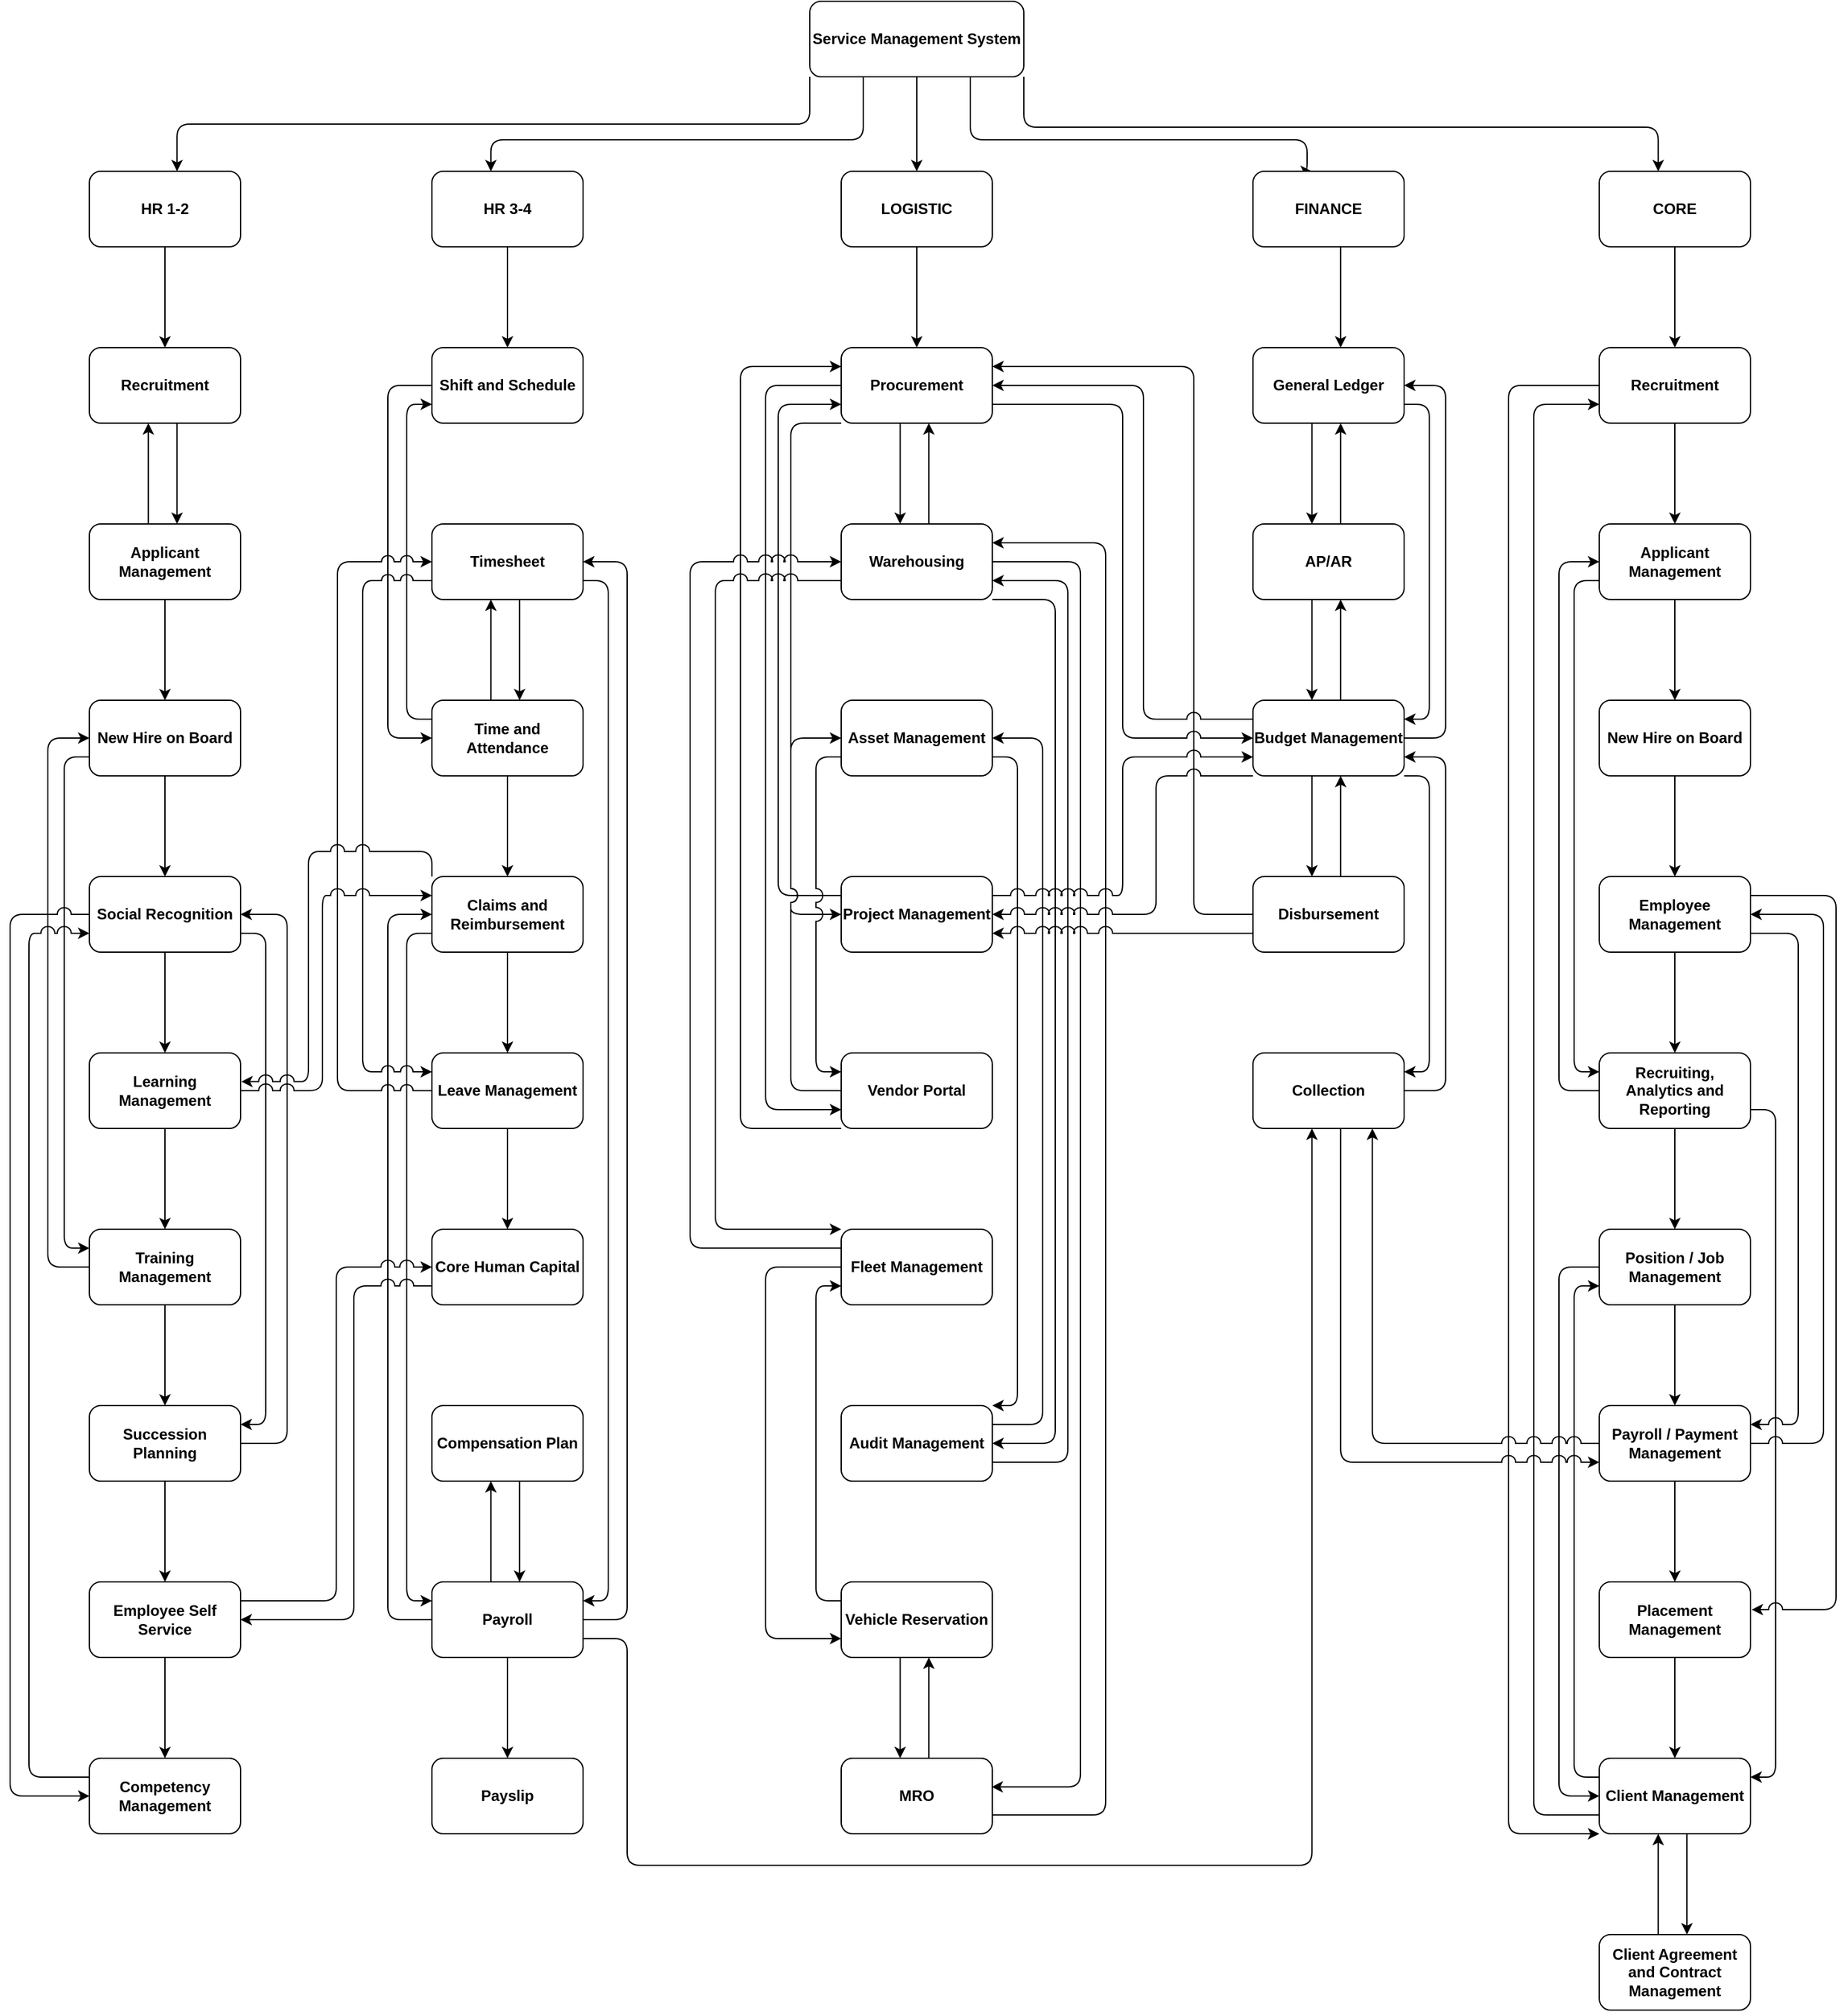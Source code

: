 <mxfile version="18.1.1" type="device"><diagram id="LSTGTsIZUr9xqbwMmKa7" name="Page-1"><mxGraphModel dx="1993" dy="1046" grid="0" gridSize="10" guides="1" tooltips="1" connect="1" arrows="1" fold="1" page="0" pageScale="1" pageWidth="1100" pageHeight="850" math="0" shadow="0"><root><mxCell id="0"/><mxCell id="1" parent="0"/><mxCell id="DuYASiLMzTAs4RYj68t2-166" style="edgeStyle=orthogonalEdgeStyle;curved=0;rounded=1;sketch=0;jumpStyle=arc;jumpSize=10;orthogonalLoop=1;jettySize=auto;html=1;exitX=0;exitY=0.5;exitDx=0;exitDy=0;exitPerimeter=0;entryX=0;entryY=0.5;entryDx=0;entryDy=0;entryPerimeter=0;fontStyle=1" edge="1" parent="1" source="DuYASiLMzTAs4RYj68t2-151" target="DuYASiLMzTAs4RYj68t2-23"><mxGeometry relative="1" as="geometry"><Array as="points"><mxPoint x="130" y="1305"/><mxPoint x="130" y="745"/></Array></mxGeometry></mxCell><mxCell id="DuYASiLMzTAs4RYj68t2-117" style="edgeStyle=orthogonalEdgeStyle;curved=0;rounded=1;sketch=0;jumpStyle=arc;jumpSize=11;orthogonalLoop=1;jettySize=auto;html=1;exitX=1;exitY=0.25;exitDx=0;exitDy=0;exitPerimeter=0;entryX=1;entryY=0.5;entryDx=0;entryDy=0;entryPerimeter=0;fontStyle=1" edge="1" parent="1" source="DuYASiLMzTAs4RYj68t2-73" target="DuYASiLMzTAs4RYj68t2-35"><mxGeometry relative="1" as="geometry"><Array as="points"><mxPoint x="650" y="1150"/><mxPoint x="650" y="605"/></Array></mxGeometry></mxCell><mxCell id="DuYASiLMzTAs4RYj68t2-111" style="edgeStyle=orthogonalEdgeStyle;curved=0;rounded=1;sketch=0;jumpStyle=arc;jumpSize=11;orthogonalLoop=1;jettySize=auto;html=1;exitX=0;exitY=0.25;exitDx=0;exitDy=0;exitPerimeter=0;entryX=0;entryY=0.75;entryDx=0;entryDy=0;entryPerimeter=0;fontStyle=1" edge="1" parent="1" source="DuYASiLMzTAs4RYj68t2-37" target="DuYASiLMzTAs4RYj68t2-31"><mxGeometry relative="1" as="geometry"><Array as="points"><mxPoint x="440" y="730"/><mxPoint x="440" y="340"/></Array></mxGeometry></mxCell><mxCell id="DuYASiLMzTAs4RYj68t2-106" style="edgeStyle=orthogonalEdgeStyle;curved=0;rounded=1;sketch=0;jumpStyle=arc;jumpSize=11;orthogonalLoop=1;jettySize=auto;html=1;exitX=1;exitY=0.75;exitDx=0;exitDy=0;exitPerimeter=0;entryX=1;entryY=0.25;entryDx=0;entryDy=0;entryPerimeter=0;fontStyle=1" edge="1" parent="1" source="DuYASiLMzTAs4RYj68t2-87" target="DuYASiLMzTAs4RYj68t2-33"><mxGeometry relative="1" as="geometry"><Array as="points"><mxPoint x="700" y="1460"/><mxPoint x="700" y="450"/></Array></mxGeometry></mxCell><mxCell id="DuYASiLMzTAs4RYj68t2-95" style="edgeStyle=orthogonalEdgeStyle;curved=0;rounded=1;sketch=0;orthogonalLoop=1;jettySize=auto;html=1;exitX=0;exitY=1;exitDx=0;exitDy=0;exitPerimeter=0;entryX=0;entryY=0.25;entryDx=0;entryDy=0;entryPerimeter=0;jumpStyle=arc;jumpSize=11;fontStyle=1" edge="1" parent="1" source="DuYASiLMzTAs4RYj68t2-39" target="DuYASiLMzTAs4RYj68t2-31"><mxGeometry relative="1" as="geometry"><Array as="points"><mxPoint x="410" y="915"/><mxPoint x="410" y="310"/></Array></mxGeometry></mxCell><mxCell id="DuYASiLMzTAs4RYj68t2-101" style="edgeStyle=orthogonalEdgeStyle;curved=0;rounded=1;sketch=0;jumpStyle=arc;jumpSize=11;orthogonalLoop=1;jettySize=auto;html=1;exitX=0;exitY=0.5;exitDx=0;exitDy=0;exitPerimeter=0;entryX=1;entryY=0.25;entryDx=0;entryDy=0;entryPerimeter=0;fontStyle=1" edge="1" parent="1" source="DuYASiLMzTAs4RYj68t2-47" target="DuYASiLMzTAs4RYj68t2-31"><mxGeometry relative="1" as="geometry"><Array as="points"><mxPoint x="770" y="745"/><mxPoint x="770" y="310"/></Array></mxGeometry></mxCell><mxCell id="DuYASiLMzTAs4RYj68t2-100" style="edgeStyle=orthogonalEdgeStyle;curved=0;rounded=1;sketch=0;orthogonalLoop=1;jettySize=auto;html=1;exitX=1;exitY=0.75;exitDx=0;exitDy=0;exitPerimeter=0;entryX=1;entryY=0.75;entryDx=0;entryDy=0;entryPerimeter=0;jumpStyle=arc;jumpSize=15;fontStyle=1" edge="1" parent="1" source="DuYASiLMzTAs4RYj68t2-73" target="DuYASiLMzTAs4RYj68t2-33"><mxGeometry relative="1" as="geometry"><Array as="points"><mxPoint x="670" y="1180"/><mxPoint x="670" y="480"/></Array></mxGeometry></mxCell><mxCell id="DuYASiLMzTAs4RYj68t2-10" style="edgeStyle=orthogonalEdgeStyle;curved=0;rounded=1;sketch=0;orthogonalLoop=1;jettySize=auto;html=1;exitX=0;exitY=1;exitDx=0;exitDy=0;entryX=0.58;entryY=0;entryDx=0;entryDy=0;entryPerimeter=0;" edge="1" parent="1" source="DuYASiLMzTAs4RYj68t2-1" target="DuYASiLMzTAs4RYj68t2-2"><mxGeometry relative="1" as="geometry"/></mxCell><mxCell id="DuYASiLMzTAs4RYj68t2-11" style="edgeStyle=orthogonalEdgeStyle;curved=0;rounded=1;sketch=0;orthogonalLoop=1;jettySize=auto;html=1;exitX=0.25;exitY=1;exitDx=0;exitDy=0;entryX=0.39;entryY=0;entryDx=0;entryDy=0;entryPerimeter=0;" edge="1" parent="1" source="DuYASiLMzTAs4RYj68t2-1" target="DuYASiLMzTAs4RYj68t2-3"><mxGeometry relative="1" as="geometry"><Array as="points"><mxPoint x="508" y="130"/><mxPoint x="212" y="130"/></Array></mxGeometry></mxCell><mxCell id="DuYASiLMzTAs4RYj68t2-14" style="edgeStyle=orthogonalEdgeStyle;curved=0;rounded=1;sketch=0;orthogonalLoop=1;jettySize=auto;html=1;exitX=0.5;exitY=1;exitDx=0;exitDy=0;entryX=0.5;entryY=0;entryDx=0;entryDy=0;" edge="1" parent="1" source="DuYASiLMzTAs4RYj68t2-1" target="DuYASiLMzTAs4RYj68t2-13"><mxGeometry relative="1" as="geometry"/></mxCell><mxCell id="DuYASiLMzTAs4RYj68t2-15" style="edgeStyle=orthogonalEdgeStyle;curved=0;rounded=1;sketch=0;orthogonalLoop=1;jettySize=auto;html=1;exitX=0.75;exitY=1;exitDx=0;exitDy=0;entryX=0.39;entryY=0;entryDx=0;entryDy=0;entryPerimeter=0;" edge="1" parent="1" source="DuYASiLMzTAs4RYj68t2-1" target="DuYASiLMzTAs4RYj68t2-6"><mxGeometry relative="1" as="geometry"><Array as="points"><mxPoint x="593" y="130"/><mxPoint x="860" y="130"/><mxPoint x="860" y="155"/></Array></mxGeometry></mxCell><mxCell id="DuYASiLMzTAs4RYj68t2-16" style="edgeStyle=orthogonalEdgeStyle;curved=0;rounded=1;sketch=0;orthogonalLoop=1;jettySize=auto;html=1;exitX=1;exitY=1;exitDx=0;exitDy=0;entryX=0.39;entryY=0;entryDx=0;entryDy=0;entryPerimeter=0;" edge="1" parent="1" source="DuYASiLMzTAs4RYj68t2-1" target="DuYASiLMzTAs4RYj68t2-8"><mxGeometry relative="1" as="geometry"><Array as="points"><mxPoint x="635" y="120"/><mxPoint x="1139" y="120"/></Array></mxGeometry></mxCell><mxCell id="DuYASiLMzTAs4RYj68t2-1" value="Service Management System" style="rounded=1;whiteSpace=wrap;html=1;sketch=0;fontStyle=1" vertex="1" parent="1"><mxGeometry x="465" y="20" width="170" height="60" as="geometry"/></mxCell><mxCell id="DuYASiLMzTAs4RYj68t2-62" value="" style="edgeStyle=orthogonalEdgeStyle;curved=0;rounded=1;sketch=0;orthogonalLoop=1;jettySize=auto;html=1;" edge="1" parent="1" source="DuYASiLMzTAs4RYj68t2-2" target="DuYASiLMzTAs4RYj68t2-61"><mxGeometry relative="1" as="geometry"/></mxCell><mxCell id="DuYASiLMzTAs4RYj68t2-2" value="HR 1-2" style="rounded=1;whiteSpace=wrap;html=1;sketch=0;points=[[0,0,0,0,0],[0,0.25,0,0,0],[0,0.5,0,0,0],[0,0.75,0,0,0],[0,1,0,0,0],[0.2,0,0,0,0],[0.2,1,0,0,0],[0.39,0,0,0,0],[0.39,1,0,0,0],[0.58,0,0,0,0],[0.58,1,0,0,0],[0.79,0,0,0,0],[0.79,1,0,0,0],[1,0,0,0,0],[1,0.25,0,0,0],[1,0.5,0,0,0],[1,0.75,0,0,0],[1,1,0,0,0]];fontStyle=1" vertex="1" parent="1"><mxGeometry x="-107" y="155" width="120" height="60" as="geometry"/></mxCell><mxCell id="DuYASiLMzTAs4RYj68t2-18" value="" style="edgeStyle=orthogonalEdgeStyle;curved=0;rounded=1;sketch=0;orthogonalLoop=1;jettySize=auto;html=1;" edge="1" parent="1" source="DuYASiLMzTAs4RYj68t2-3" target="DuYASiLMzTAs4RYj68t2-17"><mxGeometry relative="1" as="geometry"/></mxCell><mxCell id="DuYASiLMzTAs4RYj68t2-3" value="HR 3-4" style="rounded=1;whiteSpace=wrap;html=1;sketch=0;points=[[0,0,0,0,0],[0,0.25,0,0,0],[0,0.5,0,0,0],[0,0.75,0,0,0],[0,1,0,0,0],[0.2,0,0,0,0],[0.2,1,0,0,0],[0.39,0,0,0,0],[0.39,1,0,0,0],[0.58,0,0,0,0],[0.58,1,0,0,0],[0.79,0,0,0,0],[0.79,1,0,0,0],[1,0,0,0,0],[1,0.25,0,0,0],[1,0.5,0,0,0],[1,0.75,0,0,0],[1,1,0,0,0]];fontStyle=1" vertex="1" parent="1"><mxGeometry x="165" y="155" width="120" height="60" as="geometry"/></mxCell><mxCell id="DuYASiLMzTAs4RYj68t2-188" style="edgeStyle=orthogonalEdgeStyle;curved=0;rounded=1;sketch=0;jumpStyle=arc;jumpSize=11;orthogonalLoop=1;jettySize=auto;html=1;exitX=0.58;exitY=1;exitDx=0;exitDy=0;exitPerimeter=0;entryX=0.58;entryY=0;entryDx=0;entryDy=0;entryPerimeter=0;" edge="1" parent="1" source="DuYASiLMzTAs4RYj68t2-6" target="DuYASiLMzTAs4RYj68t2-41"><mxGeometry relative="1" as="geometry"/></mxCell><mxCell id="DuYASiLMzTAs4RYj68t2-6" value="FINANCE" style="rounded=1;whiteSpace=wrap;html=1;sketch=0;points=[[0,0,0,0,0],[0,0.25,0,0,0],[0,0.5,0,0,0],[0,0.75,0,0,0],[0,1,0,0,0],[0.2,0,0,0,0],[0.2,1,0,0,0],[0.39,0,0,0,0],[0.39,1,0,0,0],[0.58,0,0,0,0],[0.58,1,0,0,0],[0.79,0,0,0,0],[0.79,1,0,0,0],[1,0,0,0,0],[1,0.25,0,0,0],[1,0.5,0,0,0],[1,0.75,0,0,0],[1,1,0,0,0]];fontStyle=1" vertex="1" parent="1"><mxGeometry x="817" y="155" width="120" height="60" as="geometry"/></mxCell><mxCell id="DuYASiLMzTAs4RYj68t2-52" value="" style="edgeStyle=orthogonalEdgeStyle;curved=0;rounded=1;sketch=0;orthogonalLoop=1;jettySize=auto;html=1;" edge="1" parent="1" source="DuYASiLMzTAs4RYj68t2-8" target="DuYASiLMzTAs4RYj68t2-51"><mxGeometry relative="1" as="geometry"/></mxCell><mxCell id="DuYASiLMzTAs4RYj68t2-8" value="CORE" style="rounded=1;whiteSpace=wrap;html=1;sketch=0;points=[[0,0,0,0,0],[0,0.25,0,0,0],[0,0.5,0,0,0],[0,0.75,0,0,0],[0,1,0,0,0],[0.2,0,0,0,0],[0.2,1,0,0,0],[0.39,0,0,0,0],[0.39,1,0,0,0],[0.58,0,0,0,0],[0.58,1,0,0,0],[0.79,0,0,0,0],[0.79,1,0,0,0],[1,0,0,0,0],[1,0.25,0,0,0],[1,0.5,0,0,0],[1,0.75,0,0,0],[1,1,0,0,0]];fontStyle=1" vertex="1" parent="1"><mxGeometry x="1092" y="155" width="120" height="60" as="geometry"/></mxCell><mxCell id="DuYASiLMzTAs4RYj68t2-89" style="edgeStyle=orthogonalEdgeStyle;curved=0;rounded=1;sketch=0;orthogonalLoop=1;jettySize=auto;html=1;exitX=0.5;exitY=1;exitDx=0;exitDy=0;" edge="1" parent="1" source="DuYASiLMzTAs4RYj68t2-13" target="DuYASiLMzTAs4RYj68t2-31"><mxGeometry relative="1" as="geometry"/></mxCell><mxCell id="DuYASiLMzTAs4RYj68t2-13" value="LOGISTIC" style="rounded=1;whiteSpace=wrap;html=1;sketch=0;fontStyle=1" vertex="1" parent="1"><mxGeometry x="490" y="155" width="120" height="60" as="geometry"/></mxCell><mxCell id="DuYASiLMzTAs4RYj68t2-156" style="edgeStyle=orthogonalEdgeStyle;curved=0;rounded=1;sketch=0;orthogonalLoop=1;jettySize=auto;html=1;exitX=0;exitY=0.5;exitDx=0;exitDy=0;exitPerimeter=0;entryX=0;entryY=0.5;entryDx=0;entryDy=0;entryPerimeter=0;fontStyle=1" edge="1" parent="1" source="DuYASiLMzTAs4RYj68t2-17" target="DuYASiLMzTAs4RYj68t2-21"><mxGeometry relative="1" as="geometry"><Array as="points"><mxPoint x="130" y="325"/><mxPoint x="130" y="605"/></Array></mxGeometry></mxCell><mxCell id="DuYASiLMzTAs4RYj68t2-17" value="Shift and Schedule" style="rounded=1;whiteSpace=wrap;html=1;sketch=0;points=[[0,0,0,0,0],[0,0.25,0,0,0],[0,0.5,0,0,0],[0,0.75,0,0,0],[0,1,0,0,0],[0.2,0,0,0,0],[0.2,1,0,0,0],[0.39,0,0,0,0],[0.39,1,0,0,0],[0.58,0,0,0,0],[0.58,1,0,0,0],[0.79,0,0,0,0],[0.79,1,0,0,0],[1,0,0,0,0],[1,0.25,0,0,0],[1,0.5,0,0,0],[1,0.75,0,0,0],[1,1,0,0,0]];fontStyle=1" vertex="1" parent="1"><mxGeometry x="165" y="295" width="120" height="60" as="geometry"/></mxCell><mxCell id="DuYASiLMzTAs4RYj68t2-158" style="edgeStyle=orthogonalEdgeStyle;curved=0;rounded=1;sketch=0;orthogonalLoop=1;jettySize=auto;html=1;exitX=0.58;exitY=1;exitDx=0;exitDy=0;exitPerimeter=0;entryX=0.58;entryY=0;entryDx=0;entryDy=0;entryPerimeter=0;fontStyle=1" edge="1" parent="1" source="DuYASiLMzTAs4RYj68t2-19" target="DuYASiLMzTAs4RYj68t2-21"><mxGeometry relative="1" as="geometry"/></mxCell><mxCell id="DuYASiLMzTAs4RYj68t2-159" style="edgeStyle=orthogonalEdgeStyle;curved=0;rounded=1;sketch=0;orthogonalLoop=1;jettySize=auto;html=1;exitX=1;exitY=0.75;exitDx=0;exitDy=0;exitPerimeter=0;entryX=1;entryY=0.25;entryDx=0;entryDy=0;entryPerimeter=0;fontStyle=1" edge="1" parent="1" source="DuYASiLMzTAs4RYj68t2-19" target="DuYASiLMzTAs4RYj68t2-151"><mxGeometry relative="1" as="geometry"/></mxCell><mxCell id="DuYASiLMzTAs4RYj68t2-19" value="Timesheet" style="rounded=1;whiteSpace=wrap;html=1;sketch=0;points=[[0,0,0,0,0],[0,0.25,0,0,0],[0,0.5,0,0,0],[0,0.75,0,0,0],[0,1,0,0,0],[0.2,0,0,0,0],[0.2,1,0,0,0],[0.39,0,0,0,0],[0.39,1,0,0,0],[0.58,0,0,0,0],[0.58,1,0,0,0],[0.79,0,0,0,0],[0.79,1,0,0,0],[1,0,0,0,0],[1,0.25,0,0,0],[1,0.5,0,0,0],[1,0.75,0,0,0],[1,1,0,0,0]];fontStyle=1" vertex="1" parent="1"><mxGeometry x="165" y="435" width="120" height="60" as="geometry"/></mxCell><mxCell id="DuYASiLMzTAs4RYj68t2-24" value="" style="edgeStyle=orthogonalEdgeStyle;curved=0;rounded=1;sketch=0;orthogonalLoop=1;jettySize=auto;html=1;fontStyle=1" edge="1" parent="1" source="DuYASiLMzTAs4RYj68t2-21" target="DuYASiLMzTAs4RYj68t2-23"><mxGeometry relative="1" as="geometry"/></mxCell><mxCell id="DuYASiLMzTAs4RYj68t2-155" style="edgeStyle=orthogonalEdgeStyle;curved=0;rounded=1;sketch=0;orthogonalLoop=1;jettySize=auto;html=1;exitX=0;exitY=0.25;exitDx=0;exitDy=0;exitPerimeter=0;entryX=0;entryY=0.75;entryDx=0;entryDy=0;entryPerimeter=0;fontStyle=1" edge="1" parent="1" source="DuYASiLMzTAs4RYj68t2-21" target="DuYASiLMzTAs4RYj68t2-17"><mxGeometry relative="1" as="geometry"/></mxCell><mxCell id="DuYASiLMzTAs4RYj68t2-157" style="edgeStyle=orthogonalEdgeStyle;curved=0;rounded=1;sketch=0;orthogonalLoop=1;jettySize=auto;html=1;exitX=0.39;exitY=0;exitDx=0;exitDy=0;exitPerimeter=0;entryX=0.39;entryY=1;entryDx=0;entryDy=0;entryPerimeter=0;fontStyle=1" edge="1" parent="1" source="DuYASiLMzTAs4RYj68t2-21" target="DuYASiLMzTAs4RYj68t2-19"><mxGeometry relative="1" as="geometry"/></mxCell><mxCell id="DuYASiLMzTAs4RYj68t2-21" value="Time and Attendance" style="rounded=1;whiteSpace=wrap;html=1;sketch=0;points=[[0,0,0,0,0],[0,0.25,0,0,0],[0,0.5,0,0,0],[0,0.75,0,0,0],[0,1,0,0,0],[0.2,0,0,0,0],[0.2,1,0,0,0],[0.39,0,0,0,0],[0.39,1,0,0,0],[0.58,0,0,0,0],[0.58,1,0,0,0],[0.79,0,0,0,0],[0.79,1,0,0,0],[1,0,0,0,0],[1,0.25,0,0,0],[1,0.5,0,0,0],[1,0.75,0,0,0],[1,1,0,0,0]];fontStyle=1" vertex="1" parent="1"><mxGeometry x="165" y="575" width="120" height="60" as="geometry"/></mxCell><mxCell id="DuYASiLMzTAs4RYj68t2-26" value="" style="edgeStyle=orthogonalEdgeStyle;curved=0;rounded=1;sketch=0;orthogonalLoop=1;jettySize=auto;html=1;fontStyle=1" edge="1" parent="1" source="DuYASiLMzTAs4RYj68t2-23" target="DuYASiLMzTAs4RYj68t2-25"><mxGeometry relative="1" as="geometry"/></mxCell><mxCell id="DuYASiLMzTAs4RYj68t2-165" style="edgeStyle=orthogonalEdgeStyle;curved=0;rounded=1;sketch=0;jumpStyle=arc;jumpSize=10;orthogonalLoop=1;jettySize=auto;html=1;exitX=0;exitY=0.75;exitDx=0;exitDy=0;exitPerimeter=0;entryX=0;entryY=0.25;entryDx=0;entryDy=0;entryPerimeter=0;fontStyle=1" edge="1" parent="1" source="DuYASiLMzTAs4RYj68t2-23" target="DuYASiLMzTAs4RYj68t2-151"><mxGeometry relative="1" as="geometry"/></mxCell><mxCell id="DuYASiLMzTAs4RYj68t2-23" value="Claims and Reimbursement" style="rounded=1;whiteSpace=wrap;html=1;sketch=0;points=[[0,0,0,0,0],[0,0.25,0,0,0],[0,0.5,0,0,0],[0,0.75,0,0,0],[0,1,0,0,0],[0.2,0,0,0,0],[0.2,1,0,0,0],[0.39,0,0,0,0],[0.39,1,0,0,0],[0.58,0,0,0,0],[0.58,1,0,0,0],[0.79,0,0,0,0],[0.79,1,0,0,0],[1,0,0,0,0],[1,0.25,0,0,0],[1,0.5,0,0,0],[1,0.75,0,0,0],[1,1,0,0,0]];fontStyle=1" vertex="1" parent="1"><mxGeometry x="165" y="715" width="120" height="60" as="geometry"/></mxCell><mxCell id="DuYASiLMzTAs4RYj68t2-148" value="" style="edgeStyle=orthogonalEdgeStyle;curved=0;rounded=1;sketch=0;orthogonalLoop=1;jettySize=auto;html=1;fontStyle=1" edge="1" parent="1" source="DuYASiLMzTAs4RYj68t2-25" target="DuYASiLMzTAs4RYj68t2-147"><mxGeometry relative="1" as="geometry"/></mxCell><mxCell id="DuYASiLMzTAs4RYj68t2-164" style="edgeStyle=orthogonalEdgeStyle;curved=0;rounded=1;sketch=0;orthogonalLoop=1;jettySize=auto;html=1;exitX=0;exitY=0.5;exitDx=0;exitDy=0;exitPerimeter=0;entryX=0;entryY=0.5;entryDx=0;entryDy=0;entryPerimeter=0;jumpStyle=arc;jumpSize=10;fontStyle=1" edge="1" parent="1" source="DuYASiLMzTAs4RYj68t2-25" target="DuYASiLMzTAs4RYj68t2-19"><mxGeometry relative="1" as="geometry"><Array as="points"><mxPoint x="90" y="885"/><mxPoint x="90" y="465"/></Array></mxGeometry></mxCell><mxCell id="DuYASiLMzTAs4RYj68t2-25" value="Leave Management" style="rounded=1;whiteSpace=wrap;html=1;sketch=0;points=[[0,0,0,0,0],[0,0.25,0,0,0],[0,0.5,0,0,0],[0,0.75,0,0,0],[0,1,0,0,0],[0.2,0,0,0,0],[0.2,1,0,0,0],[0.39,0,0,0,0],[0.39,1,0,0,0],[0.58,0,0,0,0],[0.58,1,0,0,0],[0.79,0,0,0,0],[0.79,1,0,0,0],[1,0,0,0,0],[1,0.25,0,0,0],[1,0.5,0,0,0],[1,0.75,0,0,0],[1,1,0,0,0]];fontStyle=1" vertex="1" parent="1"><mxGeometry x="165" y="855" width="120" height="60" as="geometry"/></mxCell><mxCell id="DuYASiLMzTAs4RYj68t2-92" style="edgeStyle=orthogonalEdgeStyle;curved=0;rounded=1;sketch=0;orthogonalLoop=1;jettySize=auto;html=1;exitX=1;exitY=0.75;exitDx=0;exitDy=0;exitPerimeter=0;entryX=0;entryY=0.5;entryDx=0;entryDy=0;entryPerimeter=0;jumpStyle=arc;jumpSize=11;fontStyle=1" edge="1" parent="1" source="DuYASiLMzTAs4RYj68t2-31" target="DuYASiLMzTAs4RYj68t2-49"><mxGeometry relative="1" as="geometry"/></mxCell><mxCell id="DuYASiLMzTAs4RYj68t2-94" style="edgeStyle=orthogonalEdgeStyle;curved=0;rounded=1;sketch=0;orthogonalLoop=1;jettySize=auto;html=1;exitX=0;exitY=0.5;exitDx=0;exitDy=0;exitPerimeter=0;entryX=0;entryY=0.75;entryDx=0;entryDy=0;entryPerimeter=0;fontStyle=1" edge="1" parent="1" source="DuYASiLMzTAs4RYj68t2-31" target="DuYASiLMzTAs4RYj68t2-39"><mxGeometry relative="1" as="geometry"><Array as="points"><mxPoint x="430" y="325"/><mxPoint x="430" y="900"/></Array></mxGeometry></mxCell><mxCell id="DuYASiLMzTAs4RYj68t2-96" style="edgeStyle=orthogonalEdgeStyle;curved=0;rounded=1;sketch=0;orthogonalLoop=1;jettySize=auto;html=1;exitX=0.39;exitY=1;exitDx=0;exitDy=0;exitPerimeter=0;entryX=0.39;entryY=0;entryDx=0;entryDy=0;entryPerimeter=0;fontStyle=1" edge="1" parent="1" source="DuYASiLMzTAs4RYj68t2-31" target="DuYASiLMzTAs4RYj68t2-33"><mxGeometry relative="1" as="geometry"/></mxCell><mxCell id="DuYASiLMzTAs4RYj68t2-112" style="edgeStyle=orthogonalEdgeStyle;curved=0;rounded=1;sketch=0;jumpStyle=arc;jumpSize=11;orthogonalLoop=1;jettySize=auto;html=1;exitX=0;exitY=1;exitDx=0;exitDy=0;exitPerimeter=0;entryX=0;entryY=0.5;entryDx=0;entryDy=0;entryPerimeter=0;fontStyle=1" edge="1" parent="1" source="DuYASiLMzTAs4RYj68t2-31" target="DuYASiLMzTAs4RYj68t2-37"><mxGeometry relative="1" as="geometry"><Array as="points"><mxPoint x="450" y="355"/><mxPoint x="450" y="745"/></Array></mxGeometry></mxCell><mxCell id="DuYASiLMzTAs4RYj68t2-31" value="Procurement" style="rounded=1;whiteSpace=wrap;html=1;sketch=0;points=[[0,0,0,0,0],[0,0.25,0,0,0],[0,0.5,0,0,0],[0,0.75,0,0,0],[0,1,0,0,0],[0.2,0,0,0,0],[0.2,1,0,0,0],[0.39,0,0,0,0],[0.39,1,0,0,0],[0.58,0,0,0,0],[0.58,1,0,0,0],[0.79,0,0,0,0],[0.79,1,0,0,0],[1,0,0,0,0],[1,0.25,0,0,0],[1,0.5,0,0,0],[1,0.75,0,0,0],[1,1,0,0,0]];fontStyle=1" vertex="1" parent="1"><mxGeometry x="490" y="295" width="120" height="60" as="geometry"/></mxCell><mxCell id="DuYASiLMzTAs4RYj68t2-97" style="edgeStyle=orthogonalEdgeStyle;curved=0;rounded=1;sketch=0;orthogonalLoop=1;jettySize=auto;html=1;exitX=0.58;exitY=0;exitDx=0;exitDy=0;exitPerimeter=0;entryX=0.58;entryY=1;entryDx=0;entryDy=0;entryPerimeter=0;fontStyle=1" edge="1" parent="1" source="DuYASiLMzTAs4RYj68t2-33" target="DuYASiLMzTAs4RYj68t2-31"><mxGeometry relative="1" as="geometry"/></mxCell><mxCell id="DuYASiLMzTAs4RYj68t2-98" style="edgeStyle=orthogonalEdgeStyle;curved=0;rounded=1;sketch=0;orthogonalLoop=1;jettySize=auto;html=1;exitX=1;exitY=1;exitDx=0;exitDy=0;exitPerimeter=0;entryX=1;entryY=0.5;entryDx=0;entryDy=0;entryPerimeter=0;jumpStyle=arc;jumpSize=10;fontStyle=1" edge="1" parent="1" source="DuYASiLMzTAs4RYj68t2-33" target="DuYASiLMzTAs4RYj68t2-73"><mxGeometry relative="1" as="geometry"><Array as="points"><mxPoint x="660" y="495"/><mxPoint x="660" y="1165"/></Array></mxGeometry></mxCell><mxCell id="DuYASiLMzTAs4RYj68t2-103" style="edgeStyle=orthogonalEdgeStyle;curved=0;rounded=1;sketch=0;jumpStyle=arc;jumpSize=11;orthogonalLoop=1;jettySize=auto;html=1;exitX=0;exitY=0.75;exitDx=0;exitDy=0;exitPerimeter=0;entryX=0;entryY=0;entryDx=0;entryDy=0;entryPerimeter=0;fontStyle=1" edge="1" parent="1" source="DuYASiLMzTAs4RYj68t2-33" target="DuYASiLMzTAs4RYj68t2-71"><mxGeometry relative="1" as="geometry"><Array as="points"><mxPoint x="390" y="480"/><mxPoint x="390" y="995"/></Array></mxGeometry></mxCell><mxCell id="DuYASiLMzTAs4RYj68t2-105" style="edgeStyle=orthogonalEdgeStyle;curved=0;rounded=1;sketch=0;jumpStyle=arc;jumpSize=11;orthogonalLoop=1;jettySize=auto;html=1;exitX=1;exitY=0.5;exitDx=0;exitDy=0;exitPerimeter=0;entryX=0.995;entryY=0.38;entryDx=0;entryDy=0;entryPerimeter=0;fontStyle=1" edge="1" parent="1" source="DuYASiLMzTAs4RYj68t2-33" target="DuYASiLMzTAs4RYj68t2-87"><mxGeometry relative="1" as="geometry"><Array as="points"><mxPoint x="680" y="465"/><mxPoint x="680" y="1438"/></Array></mxGeometry></mxCell><mxCell id="DuYASiLMzTAs4RYj68t2-33" value="Warehousing" style="rounded=1;whiteSpace=wrap;html=1;sketch=0;points=[[0,0,0,0,0],[0,0.25,0,0,0],[0,0.5,0,0,0],[0,0.75,0,0,0],[0,1,0,0,0],[0.2,0,0,0,0],[0.2,1,0,0,0],[0.39,0,0,0,0],[0.39,1,0,0,0],[0.58,0,0,0,0],[0.58,1,0,0,0],[0.79,0,0,0,0],[0.79,1,0,0,0],[1,0,0,0,0],[1,0.25,0,0,0],[1,0.5,0,0,0],[1,0.75,0,0,0],[1,1,0,0,0]];fontStyle=1" vertex="1" parent="1"><mxGeometry x="490" y="435" width="120" height="60" as="geometry"/></mxCell><mxCell id="DuYASiLMzTAs4RYj68t2-110" style="edgeStyle=orthogonalEdgeStyle;curved=0;rounded=1;sketch=0;jumpStyle=arc;jumpSize=11;orthogonalLoop=1;jettySize=auto;html=1;exitX=0;exitY=0.75;exitDx=0;exitDy=0;exitPerimeter=0;entryX=0;entryY=0.25;entryDx=0;entryDy=0;entryPerimeter=0;fontStyle=1" edge="1" parent="1" source="DuYASiLMzTAs4RYj68t2-35" target="DuYASiLMzTAs4RYj68t2-39"><mxGeometry relative="1" as="geometry"/></mxCell><mxCell id="DuYASiLMzTAs4RYj68t2-119" style="edgeStyle=orthogonalEdgeStyle;curved=0;rounded=1;sketch=0;jumpStyle=arc;jumpSize=11;orthogonalLoop=1;jettySize=auto;html=1;exitX=1;exitY=0.75;exitDx=0;exitDy=0;exitPerimeter=0;entryX=1;entryY=0;entryDx=0;entryDy=0;entryPerimeter=0;fontStyle=1" edge="1" parent="1" source="DuYASiLMzTAs4RYj68t2-35" target="DuYASiLMzTAs4RYj68t2-73"><mxGeometry relative="1" as="geometry"><Array as="points"><mxPoint x="630" y="620"/><mxPoint x="630" y="1135"/></Array></mxGeometry></mxCell><mxCell id="DuYASiLMzTAs4RYj68t2-35" value="Asset Management" style="rounded=1;whiteSpace=wrap;html=1;sketch=0;points=[[0,0,0,0,0],[0,0.25,0,0,0],[0,0.5,0,0,0],[0,0.75,0,0,0],[0,1,0,0,0],[0.2,0,0,0,0],[0.2,1,0,0,0],[0.39,0,0,0,0],[0.39,1,0,0,0],[0.58,0,0,0,0],[0.58,1,0,0,0],[0.79,0,0,0,0],[0.79,1,0,0,0],[1,0,0,0,0],[1,0.25,0,0,0],[1,0.5,0,0,0],[1,0.75,0,0,0],[1,1,0,0,0]];fontStyle=1" vertex="1" parent="1"><mxGeometry x="490" y="575" width="120" height="60" as="geometry"/></mxCell><mxCell id="DuYASiLMzTAs4RYj68t2-90" style="edgeStyle=orthogonalEdgeStyle;curved=0;rounded=1;sketch=0;orthogonalLoop=1;jettySize=auto;html=1;exitX=1;exitY=0.25;exitDx=0;exitDy=0;exitPerimeter=0;entryX=0;entryY=0.75;entryDx=0;entryDy=0;entryPerimeter=0;jumpStyle=arc;jumpSize=11;fontStyle=1" edge="1" parent="1" source="DuYASiLMzTAs4RYj68t2-37" target="DuYASiLMzTAs4RYj68t2-49"><mxGeometry relative="1" as="geometry"/></mxCell><mxCell id="DuYASiLMzTAs4RYj68t2-37" value="Project Management" style="rounded=1;whiteSpace=wrap;html=1;sketch=0;points=[[0,0,0,0,0],[0,0.25,0,0,0],[0,0.5,0,0,0],[0,0.75,0,0,0],[0,1,0,0,0],[0.2,0,0,0,0],[0.2,1,0,0,0],[0.39,0,0,0,0],[0.39,1,0,0,0],[0.58,0,0,0,0],[0.58,1,0,0,0],[0.79,0,0,0,0],[0.79,1,0,0,0],[1,0,0,0,0],[1,0.25,0,0,0],[1,0.5,0,0,0],[1,0.75,0,0,0],[1,1,0,0,0]];fontStyle=1" vertex="1" parent="1"><mxGeometry x="490" y="715" width="120" height="60" as="geometry"/></mxCell><mxCell id="DuYASiLMzTAs4RYj68t2-108" style="edgeStyle=orthogonalEdgeStyle;curved=0;rounded=1;sketch=0;jumpStyle=arc;jumpSize=11;orthogonalLoop=1;jettySize=auto;html=1;exitX=0;exitY=0.5;exitDx=0;exitDy=0;exitPerimeter=0;entryX=0;entryY=0.5;entryDx=0;entryDy=0;entryPerimeter=0;fontStyle=1" edge="1" parent="1" source="DuYASiLMzTAs4RYj68t2-39" target="DuYASiLMzTAs4RYj68t2-35"><mxGeometry relative="1" as="geometry"><Array as="points"><mxPoint x="450" y="885"/><mxPoint x="450" y="605"/></Array></mxGeometry></mxCell><mxCell id="DuYASiLMzTAs4RYj68t2-39" value="Vendor Portal" style="rounded=1;whiteSpace=wrap;html=1;sketch=0;points=[[0,0,0,0,0],[0,0.25,0,0,0],[0,0.5,0,0,0],[0,0.75,0,0,0],[0,1,0,0,0],[0.2,0,0,0,0],[0.2,1,0,0,0],[0.39,0,0,0,0],[0.39,1,0,0,0],[0.58,0,0,0,0],[0.58,1,0,0,0],[0.79,0,0,0,0],[0.79,1,0,0,0],[1,0,0,0,0],[1,0.25,0,0,0],[1,0.5,0,0,0],[1,0.75,0,0,0],[1,1,0,0,0]];fontStyle=1" vertex="1" parent="1"><mxGeometry x="490" y="855" width="120" height="60" as="geometry"/></mxCell><mxCell id="DuYASiLMzTAs4RYj68t2-120" style="edgeStyle=orthogonalEdgeStyle;curved=0;rounded=1;sketch=0;jumpStyle=arc;jumpSize=11;orthogonalLoop=1;jettySize=auto;html=1;exitX=0.39;exitY=1;exitDx=0;exitDy=0;exitPerimeter=0;entryX=0.39;entryY=0;entryDx=0;entryDy=0;entryPerimeter=0;fontStyle=1" edge="1" parent="1" source="DuYASiLMzTAs4RYj68t2-41" target="DuYASiLMzTAs4RYj68t2-43"><mxGeometry relative="1" as="geometry"/></mxCell><mxCell id="DuYASiLMzTAs4RYj68t2-122" style="edgeStyle=orthogonalEdgeStyle;curved=0;rounded=1;sketch=0;jumpStyle=arc;jumpSize=11;orthogonalLoop=1;jettySize=auto;html=1;exitX=1;exitY=0.75;exitDx=0;exitDy=0;exitPerimeter=0;entryX=1;entryY=0.25;entryDx=0;entryDy=0;entryPerimeter=0;fontStyle=1" edge="1" parent="1" source="DuYASiLMzTAs4RYj68t2-41" target="DuYASiLMzTAs4RYj68t2-49"><mxGeometry relative="1" as="geometry"/></mxCell><mxCell id="DuYASiLMzTAs4RYj68t2-41" value="General Ledger" style="rounded=1;whiteSpace=wrap;html=1;sketch=0;points=[[0,0,0,0,0],[0,0.25,0,0,0],[0,0.5,0,0,0],[0,0.75,0,0,0],[0,1,0,0,0],[0.2,0,0,0,0],[0.2,1,0,0,0],[0.39,0,0,0,0],[0.39,1,0,0,0],[0.58,0,0,0,0],[0.58,1,0,0,0],[0.79,0,0,0,0],[0.79,1,0,0,0],[1,0,0,0,0],[1,0.25,0,0,0],[1,0.5,0,0,0],[1,0.75,0,0,0],[1,1,0,0,0]];fontStyle=1" vertex="1" parent="1"><mxGeometry x="817" y="295" width="120" height="60" as="geometry"/></mxCell><mxCell id="DuYASiLMzTAs4RYj68t2-121" style="edgeStyle=orthogonalEdgeStyle;curved=0;rounded=1;sketch=0;jumpStyle=arc;jumpSize=11;orthogonalLoop=1;jettySize=auto;html=1;exitX=0.58;exitY=0;exitDx=0;exitDy=0;exitPerimeter=0;entryX=0.58;entryY=1;entryDx=0;entryDy=0;entryPerimeter=0;fontStyle=1" edge="1" parent="1" source="DuYASiLMzTAs4RYj68t2-43" target="DuYASiLMzTAs4RYj68t2-41"><mxGeometry relative="1" as="geometry"/></mxCell><mxCell id="DuYASiLMzTAs4RYj68t2-129" style="edgeStyle=orthogonalEdgeStyle;curved=0;rounded=1;sketch=0;jumpStyle=arc;jumpSize=11;orthogonalLoop=1;jettySize=auto;html=1;exitX=0.39;exitY=1;exitDx=0;exitDy=0;exitPerimeter=0;entryX=0.39;entryY=0;entryDx=0;entryDy=0;entryPerimeter=0;fontStyle=1" edge="1" parent="1" source="DuYASiLMzTAs4RYj68t2-43" target="DuYASiLMzTAs4RYj68t2-49"><mxGeometry relative="1" as="geometry"/></mxCell><mxCell id="DuYASiLMzTAs4RYj68t2-43" value="AP/AR" style="rounded=1;whiteSpace=wrap;html=1;sketch=0;points=[[0,0,0,0,0],[0,0.25,0,0,0],[0,0.5,0,0,0],[0,0.75,0,0,0],[0,1,0,0,0],[0.2,0,0,0,0],[0.2,1,0,0,0],[0.39,0,0,0,0],[0.39,1,0,0,0],[0.58,0,0,0,0],[0.58,1,0,0,0],[0.79,0,0,0,0],[0.79,1,0,0,0],[1,0,0,0,0],[1,0.25,0,0,0],[1,0.5,0,0,0],[1,0.75,0,0,0],[1,1,0,0,0]];fontStyle=1" vertex="1" parent="1"><mxGeometry x="817" y="435" width="120" height="60" as="geometry"/></mxCell><mxCell id="DuYASiLMzTAs4RYj68t2-126" style="edgeStyle=orthogonalEdgeStyle;curved=0;rounded=1;sketch=0;jumpStyle=arc;jumpSize=11;orthogonalLoop=1;jettySize=auto;html=1;exitX=1;exitY=0.5;exitDx=0;exitDy=0;exitPerimeter=0;entryX=1;entryY=0.75;entryDx=0;entryDy=0;entryPerimeter=0;fontStyle=1" edge="1" parent="1" source="DuYASiLMzTAs4RYj68t2-45" target="DuYASiLMzTAs4RYj68t2-49"><mxGeometry relative="1" as="geometry"><Array as="points"><mxPoint x="970" y="885"/><mxPoint x="970" y="620"/></Array></mxGeometry></mxCell><mxCell id="DuYASiLMzTAs4RYj68t2-45" value="Collection" style="rounded=1;whiteSpace=wrap;html=1;sketch=0;points=[[0,0,0,0,0],[0,0.25,0,0,0],[0,0.5,0,0,0],[0,0.75,0,0,0],[0,1,0,0,0],[0.2,0,0,0,0],[0.2,1,0,0,0],[0.39,0,0,0,0],[0.39,1,0,0,0],[0.58,0,0,0,0],[0.58,1,0,0,0],[0.79,0,0,0,0],[0.79,1,0,0,0],[1,0,0,0,0],[1,0.25,0,0,0],[1,0.5,0,0,0],[1,0.75,0,0,0],[1,1,0,0,0]];fontStyle=1" vertex="1" parent="1"><mxGeometry x="817" y="855" width="120" height="60" as="geometry"/></mxCell><mxCell id="DuYASiLMzTAs4RYj68t2-102" style="edgeStyle=orthogonalEdgeStyle;curved=0;rounded=1;sketch=0;jumpStyle=arc;jumpSize=11;orthogonalLoop=1;jettySize=auto;html=1;exitX=0;exitY=0.75;exitDx=0;exitDy=0;exitPerimeter=0;entryX=1;entryY=0.75;entryDx=0;entryDy=0;entryPerimeter=0;fontStyle=1" edge="1" parent="1" source="DuYASiLMzTAs4RYj68t2-47" target="DuYASiLMzTAs4RYj68t2-37"><mxGeometry relative="1" as="geometry"/></mxCell><mxCell id="DuYASiLMzTAs4RYj68t2-128" style="edgeStyle=orthogonalEdgeStyle;curved=0;rounded=1;sketch=0;jumpStyle=arc;jumpSize=11;orthogonalLoop=1;jettySize=auto;html=1;exitX=0.58;exitY=0;exitDx=0;exitDy=0;exitPerimeter=0;entryX=0.58;entryY=1;entryDx=0;entryDy=0;entryPerimeter=0;fontStyle=1" edge="1" parent="1" source="DuYASiLMzTAs4RYj68t2-47" target="DuYASiLMzTAs4RYj68t2-49"><mxGeometry relative="1" as="geometry"/></mxCell><mxCell id="DuYASiLMzTAs4RYj68t2-47" value="Disbursement" style="rounded=1;whiteSpace=wrap;html=1;sketch=0;points=[[0,0,0,0,0],[0,0.25,0,0,0],[0,0.5,0,0,0],[0,0.75,0,0,0],[0,1,0,0,0],[0.2,0,0,0,0],[0.2,1,0,0,0],[0.39,0,0,0,0],[0.39,1,0,0,0],[0.58,0,0,0,0],[0.58,1,0,0,0],[0.79,0,0,0,0],[0.79,1,0,0,0],[1,0,0,0,0],[1,0.25,0,0,0],[1,0.5,0,0,0],[1,0.75,0,0,0],[1,1,0,0,0]];fontStyle=1" vertex="1" parent="1"><mxGeometry x="817" y="715" width="120" height="60" as="geometry"/></mxCell><mxCell id="DuYASiLMzTAs4RYj68t2-91" style="edgeStyle=orthogonalEdgeStyle;curved=0;rounded=1;sketch=0;orthogonalLoop=1;jettySize=auto;html=1;exitX=0;exitY=1;exitDx=0;exitDy=0;exitPerimeter=0;entryX=1;entryY=0.5;entryDx=0;entryDy=0;entryPerimeter=0;jumpStyle=arc;jumpSize=11;fontStyle=1" edge="1" parent="1" source="DuYASiLMzTAs4RYj68t2-49" target="DuYASiLMzTAs4RYj68t2-37"><mxGeometry relative="1" as="geometry"><Array as="points"><mxPoint x="740" y="635"/><mxPoint x="740" y="745"/></Array></mxGeometry></mxCell><mxCell id="DuYASiLMzTAs4RYj68t2-93" style="edgeStyle=orthogonalEdgeStyle;curved=0;rounded=1;sketch=0;orthogonalLoop=1;jettySize=auto;html=1;exitX=0;exitY=0.25;exitDx=0;exitDy=0;exitPerimeter=0;entryX=1;entryY=0.5;entryDx=0;entryDy=0;entryPerimeter=0;jumpStyle=arc;jumpSize=11;fontStyle=1" edge="1" parent="1" source="DuYASiLMzTAs4RYj68t2-49" target="DuYASiLMzTAs4RYj68t2-31"><mxGeometry relative="1" as="geometry"><Array as="points"><mxPoint x="730" y="590"/><mxPoint x="730" y="325"/></Array></mxGeometry></mxCell><mxCell id="DuYASiLMzTAs4RYj68t2-123" style="edgeStyle=orthogonalEdgeStyle;curved=0;rounded=1;sketch=0;jumpStyle=arc;jumpSize=11;orthogonalLoop=1;jettySize=auto;html=1;exitX=1;exitY=0.5;exitDx=0;exitDy=0;exitPerimeter=0;entryX=1;entryY=0.5;entryDx=0;entryDy=0;entryPerimeter=0;fontStyle=1" edge="1" parent="1" source="DuYASiLMzTAs4RYj68t2-49" target="DuYASiLMzTAs4RYj68t2-41"><mxGeometry relative="1" as="geometry"><Array as="points"><mxPoint x="970" y="605"/><mxPoint x="970" y="325"/></Array></mxGeometry></mxCell><mxCell id="DuYASiLMzTAs4RYj68t2-125" style="edgeStyle=orthogonalEdgeStyle;curved=0;rounded=1;sketch=0;jumpStyle=arc;jumpSize=11;orthogonalLoop=1;jettySize=auto;html=1;exitX=1;exitY=1;exitDx=0;exitDy=0;exitPerimeter=0;entryX=1;entryY=0.25;entryDx=0;entryDy=0;entryPerimeter=0;fontStyle=1" edge="1" parent="1" source="DuYASiLMzTAs4RYj68t2-49" target="DuYASiLMzTAs4RYj68t2-45"><mxGeometry relative="1" as="geometry"><Array as="points"><mxPoint x="957" y="635"/><mxPoint x="957" y="870"/></Array></mxGeometry></mxCell><mxCell id="DuYASiLMzTAs4RYj68t2-127" style="edgeStyle=orthogonalEdgeStyle;curved=0;rounded=1;sketch=0;jumpStyle=arc;jumpSize=11;orthogonalLoop=1;jettySize=auto;html=1;exitX=0.39;exitY=1;exitDx=0;exitDy=0;exitPerimeter=0;entryX=0.39;entryY=0;entryDx=0;entryDy=0;entryPerimeter=0;fontStyle=1" edge="1" parent="1" source="DuYASiLMzTAs4RYj68t2-49" target="DuYASiLMzTAs4RYj68t2-47"><mxGeometry relative="1" as="geometry"/></mxCell><mxCell id="DuYASiLMzTAs4RYj68t2-130" style="edgeStyle=orthogonalEdgeStyle;curved=0;rounded=1;sketch=0;jumpStyle=arc;jumpSize=11;orthogonalLoop=1;jettySize=auto;html=1;exitX=0.58;exitY=0;exitDx=0;exitDy=0;exitPerimeter=0;entryX=0.58;entryY=1;entryDx=0;entryDy=0;entryPerimeter=0;fontStyle=1" edge="1" parent="1" source="DuYASiLMzTAs4RYj68t2-49" target="DuYASiLMzTAs4RYj68t2-43"><mxGeometry relative="1" as="geometry"/></mxCell><mxCell id="DuYASiLMzTAs4RYj68t2-49" value="Budget Management" style="rounded=1;whiteSpace=wrap;html=1;sketch=0;points=[[0,0,0,0,0],[0,0.25,0,0,0],[0,0.5,0,0,0],[0,0.75,0,0,0],[0,1,0,0,0],[0.2,0,0,0,0],[0.2,1,0,0,0],[0.39,0,0,0,0],[0.39,1,0,0,0],[0.58,0,0,0,0],[0.58,1,0,0,0],[0.79,0,0,0,0],[0.79,1,0,0,0],[1,0,0,0,0],[1,0.25,0,0,0],[1,0.5,0,0,0],[1,0.75,0,0,0],[1,1,0,0,0]];fontStyle=1" vertex="1" parent="1"><mxGeometry x="817" y="575" width="120" height="60" as="geometry"/></mxCell><mxCell id="DuYASiLMzTAs4RYj68t2-54" value="" style="edgeStyle=orthogonalEdgeStyle;curved=0;rounded=1;sketch=0;orthogonalLoop=1;jettySize=auto;html=1;fontStyle=1" edge="1" parent="1" source="DuYASiLMzTAs4RYj68t2-51" target="DuYASiLMzTAs4RYj68t2-53"><mxGeometry relative="1" as="geometry"/></mxCell><mxCell id="DuYASiLMzTAs4RYj68t2-141" style="edgeStyle=orthogonalEdgeStyle;curved=0;rounded=1;sketch=0;jumpStyle=arc;jumpSize=11;orthogonalLoop=1;jettySize=auto;html=1;exitX=0;exitY=0.5;exitDx=0;exitDy=0;exitPerimeter=0;entryX=0;entryY=1;entryDx=0;entryDy=0;entryPerimeter=0;fontStyle=1" edge="1" parent="1" source="DuYASiLMzTAs4RYj68t2-51" target="DuYASiLMzTAs4RYj68t2-83"><mxGeometry relative="1" as="geometry"><Array as="points"><mxPoint x="1020" y="325"/><mxPoint x="1020" y="1475"/></Array></mxGeometry></mxCell><mxCell id="DuYASiLMzTAs4RYj68t2-51" value="Recruitment" style="rounded=1;whiteSpace=wrap;html=1;sketch=0;points=[[0,0,0,0,0],[0,0.25,0,0,0],[0,0.5,0,0,0],[0,0.75,0,0,0],[0,1,0,0,0],[0.2,0,0,0,0],[0.2,1,0,0,0],[0.39,0,0,0,0],[0.39,1,0,0,0],[0.58,0,0,0,0],[0.58,1,0,0,0],[0.79,0,0,0,0],[0.79,1,0,0,0],[1,0,0,0,0],[1,0.25,0,0,0],[1,0.5,0,0,0],[1,0.75,0,0,0],[1,1,0,0,0]];fontStyle=1" vertex="1" parent="1"><mxGeometry x="1092" y="295" width="120" height="60" as="geometry"/></mxCell><mxCell id="DuYASiLMzTAs4RYj68t2-56" value="" style="edgeStyle=orthogonalEdgeStyle;curved=0;rounded=1;sketch=0;orthogonalLoop=1;jettySize=auto;html=1;fontStyle=1" edge="1" parent="1" source="DuYASiLMzTAs4RYj68t2-53" target="DuYASiLMzTAs4RYj68t2-55"><mxGeometry relative="1" as="geometry"/></mxCell><mxCell id="DuYASiLMzTAs4RYj68t2-133" style="edgeStyle=orthogonalEdgeStyle;curved=0;rounded=1;sketch=0;jumpStyle=arc;jumpSize=11;orthogonalLoop=1;jettySize=auto;html=1;exitX=0;exitY=0.75;exitDx=0;exitDy=0;exitPerimeter=0;entryX=0;entryY=0.25;entryDx=0;entryDy=0;entryPerimeter=0;fontStyle=1" edge="1" parent="1" source="DuYASiLMzTAs4RYj68t2-53" target="DuYASiLMzTAs4RYj68t2-59"><mxGeometry relative="1" as="geometry"/></mxCell><mxCell id="DuYASiLMzTAs4RYj68t2-53" value="Applicant Management" style="rounded=1;whiteSpace=wrap;html=1;sketch=0;points=[[0,0,0,0,0],[0,0.25,0,0,0],[0,0.5,0,0,0],[0,0.75,0,0,0],[0,1,0,0,0],[0.2,0,0,0,0],[0.2,1,0,0,0],[0.39,0,0,0,0],[0.39,1,0,0,0],[0.58,0,0,0,0],[0.58,1,0,0,0],[0.79,0,0,0,0],[0.79,1,0,0,0],[1,0,0,0,0],[1,0.25,0,0,0],[1,0.5,0,0,0],[1,0.75,0,0,0],[1,1,0,0,0]];fontStyle=1" vertex="1" parent="1"><mxGeometry x="1092" y="435" width="120" height="60" as="geometry"/></mxCell><mxCell id="DuYASiLMzTAs4RYj68t2-58" value="" style="edgeStyle=orthogonalEdgeStyle;curved=0;rounded=1;sketch=0;orthogonalLoop=1;jettySize=auto;html=1;fontStyle=1" edge="1" parent="1" source="DuYASiLMzTAs4RYj68t2-55" target="DuYASiLMzTAs4RYj68t2-57"><mxGeometry relative="1" as="geometry"/></mxCell><mxCell id="DuYASiLMzTAs4RYj68t2-55" value="New Hire on Board" style="rounded=1;whiteSpace=wrap;html=1;sketch=0;points=[[0,0,0,0,0],[0,0.25,0,0,0],[0,0.5,0,0,0],[0,0.75,0,0,0],[0,1,0,0,0],[0.2,0,0,0,0],[0.2,1,0,0,0],[0.39,0,0,0,0],[0.39,1,0,0,0],[0.58,0,0,0,0],[0.58,1,0,0,0],[0.79,0,0,0,0],[0.79,1,0,0,0],[1,0,0,0,0],[1,0.25,0,0,0],[1,0.5,0,0,0],[1,0.75,0,0,0],[1,1,0,0,0]];fontStyle=1" vertex="1" parent="1"><mxGeometry x="1092" y="575" width="120" height="60" as="geometry"/></mxCell><mxCell id="DuYASiLMzTAs4RYj68t2-60" value="" style="edgeStyle=orthogonalEdgeStyle;curved=0;rounded=1;sketch=0;orthogonalLoop=1;jettySize=auto;html=1;fontStyle=1" edge="1" parent="1" source="DuYASiLMzTAs4RYj68t2-57" target="DuYASiLMzTAs4RYj68t2-59"><mxGeometry relative="1" as="geometry"/></mxCell><mxCell id="DuYASiLMzTAs4RYj68t2-57" value="Employee Management" style="rounded=1;whiteSpace=wrap;html=1;sketch=0;points=[[0,0,0,0,0],[0,0.25,0,0,0],[0,0.5,0,0,0],[0,0.75,0,0,0],[0,1,0,0,0],[0.2,0,0,0,0],[0.2,1,0,0,0],[0.39,0,0,0,0],[0.39,1,0,0,0],[0.58,0,0,0,0],[0.58,1,0,0,0],[0.79,0,0,0,0],[0.79,1,0,0,0],[1,0,0,0,0],[1,0.25,0,0,0],[1,0.5,0,0,0],[1,0.75,0,0,0],[1,1,0,0,0]];fontStyle=1" vertex="1" parent="1"><mxGeometry x="1092" y="715" width="120" height="60" as="geometry"/></mxCell><mxCell id="DuYASiLMzTAs4RYj68t2-78" value="" style="edgeStyle=orthogonalEdgeStyle;curved=0;rounded=1;sketch=0;orthogonalLoop=1;jettySize=auto;html=1;fontStyle=1" edge="1" parent="1" source="DuYASiLMzTAs4RYj68t2-59" target="DuYASiLMzTAs4RYj68t2-77"><mxGeometry relative="1" as="geometry"/></mxCell><mxCell id="DuYASiLMzTAs4RYj68t2-134" style="edgeStyle=orthogonalEdgeStyle;curved=0;rounded=1;sketch=0;jumpStyle=arc;jumpSize=11;orthogonalLoop=1;jettySize=auto;html=1;exitX=0;exitY=0.5;exitDx=0;exitDy=0;exitPerimeter=0;entryX=0;entryY=0.5;entryDx=0;entryDy=0;entryPerimeter=0;fontStyle=1" edge="1" parent="1" source="DuYASiLMzTAs4RYj68t2-59" target="DuYASiLMzTAs4RYj68t2-53"><mxGeometry relative="1" as="geometry"><Array as="points"><mxPoint x="1060" y="885"/><mxPoint x="1060" y="465"/></Array></mxGeometry></mxCell><mxCell id="DuYASiLMzTAs4RYj68t2-135" style="edgeStyle=orthogonalEdgeStyle;curved=0;rounded=1;sketch=0;jumpStyle=arc;jumpSize=11;orthogonalLoop=1;jettySize=auto;html=1;exitX=1;exitY=0.75;exitDx=0;exitDy=0;exitPerimeter=0;entryX=1;entryY=0.25;entryDx=0;entryDy=0;entryPerimeter=0;fontStyle=1" edge="1" parent="1" source="DuYASiLMzTAs4RYj68t2-59" target="DuYASiLMzTAs4RYj68t2-83"><mxGeometry relative="1" as="geometry"/></mxCell><mxCell id="DuYASiLMzTAs4RYj68t2-59" value="Recruiting, Analytics and Reporting" style="rounded=1;whiteSpace=wrap;html=1;sketch=0;points=[[0,0,0,0,0],[0,0.25,0,0,0],[0,0.5,0,0,0],[0,0.75,0,0,0],[0,1,0,0,0],[0.2,0,0,0,0],[0.2,1,0,0,0],[0.39,0,0,0,0],[0.39,1,0,0,0],[0.58,0,0,0,0],[0.58,1,0,0,0],[0.79,0,0,0,0],[0.79,1,0,0,0],[1,0,0,0,0],[1,0.25,0,0,0],[1,0.5,0,0,0],[1,0.75,0,0,0],[1,1,0,0,0]];fontStyle=1" vertex="1" parent="1"><mxGeometry x="1092" y="855" width="120" height="60" as="geometry"/></mxCell><mxCell id="DuYASiLMzTAs4RYj68t2-177" style="edgeStyle=orthogonalEdgeStyle;curved=0;rounded=1;sketch=0;orthogonalLoop=1;jettySize=auto;html=1;exitX=0.58;exitY=1;exitDx=0;exitDy=0;exitPerimeter=0;entryX=0.58;entryY=0;entryDx=0;entryDy=0;entryPerimeter=0;" edge="1" parent="1" source="DuYASiLMzTAs4RYj68t2-61" target="DuYASiLMzTAs4RYj68t2-63"><mxGeometry relative="1" as="geometry"/></mxCell><mxCell id="DuYASiLMzTAs4RYj68t2-61" value="Recruitment" style="rounded=1;whiteSpace=wrap;html=1;sketch=0;points=[[0,0,0,0,0],[0,0.25,0,0,0],[0,0.5,0,0,0],[0,0.75,0,0,0],[0,1,0,0,0],[0.2,0,0,0,0],[0.2,1,0,0,0],[0.39,0,0,0,0],[0.39,1,0,0,0],[0.58,0,0,0,0],[0.58,1,0,0,0],[0.79,0,0,0,0],[0.79,1,0,0,0],[1,0,0,0,0],[1,0.25,0,0,0],[1,0.5,0,0,0],[1,0.75,0,0,0],[1,1,0,0,0]];fontStyle=1" vertex="1" parent="1"><mxGeometry x="-107" y="295" width="120" height="60" as="geometry"/></mxCell><mxCell id="DuYASiLMzTAs4RYj68t2-66" value="" style="edgeStyle=orthogonalEdgeStyle;curved=0;rounded=1;sketch=0;orthogonalLoop=1;jettySize=auto;html=1;fontStyle=1" edge="1" parent="1" source="DuYASiLMzTAs4RYj68t2-63" target="DuYASiLMzTAs4RYj68t2-65"><mxGeometry relative="1" as="geometry"/></mxCell><mxCell id="DuYASiLMzTAs4RYj68t2-176" style="edgeStyle=orthogonalEdgeStyle;curved=0;rounded=1;sketch=0;orthogonalLoop=1;jettySize=auto;html=1;exitX=0.39;exitY=0;exitDx=0;exitDy=0;exitPerimeter=0;entryX=0.39;entryY=1;entryDx=0;entryDy=0;entryPerimeter=0;" edge="1" parent="1" source="DuYASiLMzTAs4RYj68t2-63" target="DuYASiLMzTAs4RYj68t2-61"><mxGeometry relative="1" as="geometry"/></mxCell><mxCell id="DuYASiLMzTAs4RYj68t2-63" value="Applicant Management" style="rounded=1;whiteSpace=wrap;html=1;sketch=0;points=[[0,0,0,0,0],[0,0.25,0,0,0],[0,0.5,0,0,0],[0,0.75,0,0,0],[0,1,0,0,0],[0.2,0,0,0,0],[0.2,1,0,0,0],[0.39,0,0,0,0],[0.39,1,0,0,0],[0.58,0,0,0,0],[0.58,1,0,0,0],[0.79,0,0,0,0],[0.79,1,0,0,0],[1,0,0,0,0],[1,0.25,0,0,0],[1,0.5,0,0,0],[1,0.75,0,0,0],[1,1,0,0,0]];fontStyle=1" vertex="1" parent="1"><mxGeometry x="-107" y="435" width="120" height="60" as="geometry"/></mxCell><mxCell id="DuYASiLMzTAs4RYj68t2-68" value="" style="edgeStyle=orthogonalEdgeStyle;curved=0;rounded=1;sketch=0;orthogonalLoop=1;jettySize=auto;html=1;fontStyle=1" edge="1" parent="1" source="DuYASiLMzTAs4RYj68t2-65" target="DuYASiLMzTAs4RYj68t2-67"><mxGeometry relative="1" as="geometry"/></mxCell><mxCell id="DuYASiLMzTAs4RYj68t2-178" style="edgeStyle=orthogonalEdgeStyle;curved=0;rounded=1;sketch=0;orthogonalLoop=1;jettySize=auto;html=1;exitX=0;exitY=0.75;exitDx=0;exitDy=0;exitPerimeter=0;entryX=0;entryY=0.25;entryDx=0;entryDy=0;entryPerimeter=0;" edge="1" parent="1" source="DuYASiLMzTAs4RYj68t2-65" target="DuYASiLMzTAs4RYj68t2-168"><mxGeometry relative="1" as="geometry"/></mxCell><mxCell id="DuYASiLMzTAs4RYj68t2-65" value="New Hire on Board" style="rounded=1;whiteSpace=wrap;html=1;sketch=0;points=[[0,0,0,0,0],[0,0.25,0,0,0],[0,0.5,0,0,0],[0,0.75,0,0,0],[0,1,0,0,0],[0.2,0,0,0,0],[0.2,1,0,0,0],[0.39,0,0,0,0],[0.39,1,0,0,0],[0.58,0,0,0,0],[0.58,1,0,0,0],[0.79,0,0,0,0],[0.79,1,0,0,0],[1,0,0,0,0],[1,0.25,0,0,0],[1,0.5,0,0,0],[1,0.75,0,0,0],[1,1,0,0,0]];fontStyle=1" vertex="1" parent="1"><mxGeometry x="-107" y="575" width="120" height="60" as="geometry"/></mxCell><mxCell id="DuYASiLMzTAs4RYj68t2-70" value="" style="edgeStyle=orthogonalEdgeStyle;curved=0;rounded=1;sketch=0;orthogonalLoop=1;jettySize=auto;html=1;fontStyle=1" edge="1" parent="1" source="DuYASiLMzTAs4RYj68t2-67" target="DuYASiLMzTAs4RYj68t2-69"><mxGeometry relative="1" as="geometry"/></mxCell><mxCell id="DuYASiLMzTAs4RYj68t2-180" style="edgeStyle=orthogonalEdgeStyle;curved=0;rounded=1;sketch=0;orthogonalLoop=1;jettySize=auto;html=1;exitX=1;exitY=0.75;exitDx=0;exitDy=0;exitPerimeter=0;entryX=1;entryY=0.25;entryDx=0;entryDy=0;entryPerimeter=0;" edge="1" parent="1" source="DuYASiLMzTAs4RYj68t2-67" target="DuYASiLMzTAs4RYj68t2-170"><mxGeometry relative="1" as="geometry"/></mxCell><mxCell id="DuYASiLMzTAs4RYj68t2-185" style="edgeStyle=orthogonalEdgeStyle;curved=0;rounded=1;sketch=0;jumpStyle=arc;jumpSize=11;orthogonalLoop=1;jettySize=auto;html=1;exitX=0;exitY=0.5;exitDx=0;exitDy=0;exitPerimeter=0;entryX=0;entryY=0.5;entryDx=0;entryDy=0;entryPerimeter=0;" edge="1" parent="1" source="DuYASiLMzTAs4RYj68t2-67" target="DuYASiLMzTAs4RYj68t2-174"><mxGeometry relative="1" as="geometry"><Array as="points"><mxPoint x="-170" y="745"/><mxPoint x="-170" y="1445"/></Array></mxGeometry></mxCell><mxCell id="DuYASiLMzTAs4RYj68t2-67" value="Social Recognition" style="rounded=1;whiteSpace=wrap;html=1;sketch=0;points=[[0,0,0,0,0],[0,0.25,0,0,0],[0,0.5,0,0,0],[0,0.75,0,0,0],[0,1,0,0,0],[0.2,0,0,0,0],[0.2,1,0,0,0],[0.39,0,0,0,0],[0.39,1,0,0,0],[0.58,0,0,0,0],[0.58,1,0,0,0],[0.79,0,0,0,0],[0.79,1,0,0,0],[1,0,0,0,0],[1,0.25,0,0,0],[1,0.5,0,0,0],[1,0.75,0,0,0],[1,1,0,0,0]];fontStyle=1" vertex="1" parent="1"><mxGeometry x="-107" y="715" width="120" height="60" as="geometry"/></mxCell><mxCell id="DuYASiLMzTAs4RYj68t2-169" value="" style="edgeStyle=orthogonalEdgeStyle;curved=0;rounded=1;sketch=0;orthogonalLoop=1;jettySize=auto;html=1;" edge="1" parent="1" source="DuYASiLMzTAs4RYj68t2-69" target="DuYASiLMzTAs4RYj68t2-168"><mxGeometry relative="1" as="geometry"/></mxCell><mxCell id="DuYASiLMzTAs4RYj68t2-69" value="Learning Management" style="rounded=1;whiteSpace=wrap;html=1;sketch=0;points=[[0,0,0,0,0],[0,0.25,0,0,0],[0,0.5,0,0,0],[0,0.75,0,0,0],[0,1,0,0,0],[0.2,0,0,0,0],[0.2,1,0,0,0],[0.39,0,0,0,0],[0.39,1,0,0,0],[0.58,0,0,0,0],[0.58,1,0,0,0],[0.79,0,0,0,0],[0.79,1,0,0,0],[1,0,0,0,0],[1,0.25,0,0,0],[1,0.5,0,0,0],[1,0.75,0,0,0],[1,1,0,0,0]];fontStyle=1" vertex="1" parent="1"><mxGeometry x="-107" y="855" width="120" height="60" as="geometry"/></mxCell><mxCell id="DuYASiLMzTAs4RYj68t2-104" style="edgeStyle=orthogonalEdgeStyle;curved=0;rounded=1;sketch=0;jumpStyle=arc;jumpSize=11;orthogonalLoop=1;jettySize=auto;html=1;exitX=0;exitY=0.25;exitDx=0;exitDy=0;exitPerimeter=0;entryX=0;entryY=0.5;entryDx=0;entryDy=0;entryPerimeter=0;fontStyle=1" edge="1" parent="1" source="DuYASiLMzTAs4RYj68t2-71" target="DuYASiLMzTAs4RYj68t2-33"><mxGeometry relative="1" as="geometry"><Array as="points"><mxPoint x="370" y="1010"/><mxPoint x="370" y="465"/></Array></mxGeometry></mxCell><mxCell id="DuYASiLMzTAs4RYj68t2-115" style="edgeStyle=orthogonalEdgeStyle;curved=0;rounded=1;sketch=0;jumpStyle=arc;jumpSize=11;orthogonalLoop=1;jettySize=auto;html=1;exitX=0;exitY=0.5;exitDx=0;exitDy=0;exitPerimeter=0;entryX=0;entryY=0.75;entryDx=0;entryDy=0;entryPerimeter=0;fontStyle=1" edge="1" parent="1" source="DuYASiLMzTAs4RYj68t2-71" target="DuYASiLMzTAs4RYj68t2-75"><mxGeometry relative="1" as="geometry"><Array as="points"><mxPoint x="430" y="1025"/><mxPoint x="430" y="1320"/></Array></mxGeometry></mxCell><mxCell id="DuYASiLMzTAs4RYj68t2-71" value="Fleet Management" style="rounded=1;whiteSpace=wrap;html=1;sketch=0;points=[[0,0,0,0,0],[0,0.25,0,0,0],[0,0.5,0,0,0],[0,0.75,0,0,0],[0,1,0,0,0],[0.2,0,0,0,0],[0.2,1,0,0,0],[0.39,0,0,0,0],[0.39,1,0,0,0],[0.58,0,0,0,0],[0.58,1,0,0,0],[0.79,0,0,0,0],[0.79,1,0,0,0],[1,0,0,0,0],[1,0.25,0,0,0],[1,0.5,0,0,0],[1,0.75,0,0,0],[1,1,0,0,0]];fontStyle=1" vertex="1" parent="1"><mxGeometry x="490" y="995" width="120" height="60" as="geometry"/></mxCell><mxCell id="DuYASiLMzTAs4RYj68t2-73" value="Audit Management" style="rounded=1;whiteSpace=wrap;html=1;sketch=0;points=[[0,0,0,0,0],[0,0.25,0,0,0],[0,0.5,0,0,0],[0,0.75,0,0,0],[0,1,0,0,0],[0.2,0,0,0,0],[0.2,1,0,0,0],[0.39,0,0,0,0],[0.39,1,0,0,0],[0.58,0,0,0,0],[0.58,1,0,0,0],[0.79,0,0,0,0],[0.79,1,0,0,0],[1,0,0,0,0],[1,0.25,0,0,0],[1,0.5,0,0,0],[1,0.75,0,0,0],[1,1,0,0,0]];fontStyle=1" vertex="1" parent="1"><mxGeometry x="490" y="1135" width="120" height="60" as="geometry"/></mxCell><mxCell id="DuYASiLMzTAs4RYj68t2-113" style="edgeStyle=orthogonalEdgeStyle;curved=0;rounded=1;sketch=0;jumpStyle=arc;jumpSize=11;orthogonalLoop=1;jettySize=auto;html=1;exitX=0.39;exitY=1;exitDx=0;exitDy=0;exitPerimeter=0;entryX=0.39;entryY=0;entryDx=0;entryDy=0;entryPerimeter=0;fontStyle=1" edge="1" parent="1" source="DuYASiLMzTAs4RYj68t2-75" target="DuYASiLMzTAs4RYj68t2-87"><mxGeometry relative="1" as="geometry"/></mxCell><mxCell id="DuYASiLMzTAs4RYj68t2-116" style="edgeStyle=orthogonalEdgeStyle;curved=0;rounded=1;sketch=0;jumpStyle=arc;jumpSize=11;orthogonalLoop=1;jettySize=auto;html=1;exitX=0;exitY=0.25;exitDx=0;exitDy=0;exitPerimeter=0;entryX=0;entryY=0.75;entryDx=0;entryDy=0;entryPerimeter=0;fontStyle=1" edge="1" parent="1" source="DuYASiLMzTAs4RYj68t2-75" target="DuYASiLMzTAs4RYj68t2-71"><mxGeometry relative="1" as="geometry"/></mxCell><mxCell id="DuYASiLMzTAs4RYj68t2-75" value="Vehicle Reservation" style="rounded=1;whiteSpace=wrap;html=1;sketch=0;points=[[0,0,0,0,0],[0,0.25,0,0,0],[0,0.5,0,0,0],[0,0.75,0,0,0],[0,1,0,0,0],[0.2,0,0,0,0],[0.2,1,0,0,0],[0.39,0,0,0,0],[0.39,1,0,0,0],[0.58,0,0,0,0],[0.58,1,0,0,0],[0.79,0,0,0,0],[0.79,1,0,0,0],[1,0,0,0,0],[1,0.25,0,0,0],[1,0.5,0,0,0],[1,0.75,0,0,0],[1,1,0,0,0]];fontStyle=1" vertex="1" parent="1"><mxGeometry x="490" y="1275" width="120" height="60" as="geometry"/></mxCell><mxCell id="DuYASiLMzTAs4RYj68t2-80" value="" style="edgeStyle=orthogonalEdgeStyle;curved=0;rounded=1;sketch=0;orthogonalLoop=1;jettySize=auto;html=1;fontStyle=1" edge="1" parent="1" source="DuYASiLMzTAs4RYj68t2-77" target="DuYASiLMzTAs4RYj68t2-79"><mxGeometry relative="1" as="geometry"/></mxCell><mxCell id="DuYASiLMzTAs4RYj68t2-139" style="edgeStyle=orthogonalEdgeStyle;curved=0;rounded=1;sketch=0;jumpStyle=arc;jumpSize=11;orthogonalLoop=1;jettySize=auto;html=1;exitX=0;exitY=0.5;exitDx=0;exitDy=0;exitPerimeter=0;entryX=0;entryY=0.5;entryDx=0;entryDy=0;entryPerimeter=0;fontStyle=1" edge="1" parent="1" source="DuYASiLMzTAs4RYj68t2-77" target="DuYASiLMzTAs4RYj68t2-83"><mxGeometry relative="1" as="geometry"><Array as="points"><mxPoint x="1060" y="1025"/><mxPoint x="1060" y="1445"/></Array></mxGeometry></mxCell><mxCell id="DuYASiLMzTAs4RYj68t2-77" value="Position / Job Management" style="rounded=1;whiteSpace=wrap;html=1;sketch=0;points=[[0,0,0,0,0],[0,0.25,0,0,0],[0,0.5,0,0,0],[0,0.75,0,0,0],[0,1,0,0,0],[0.2,0,0,0,0],[0.2,1,0,0,0],[0.39,0,0,0,0],[0.39,1,0,0,0],[0.58,0,0,0,0],[0.58,1,0,0,0],[0.79,0,0,0,0],[0.79,1,0,0,0],[1,0,0,0,0],[1,0.25,0,0,0],[1,0.5,0,0,0],[1,0.75,0,0,0],[1,1,0,0,0]];fontStyle=1" vertex="1" parent="1"><mxGeometry x="1092" y="995" width="120" height="60" as="geometry"/></mxCell><mxCell id="DuYASiLMzTAs4RYj68t2-82" value="" style="edgeStyle=orthogonalEdgeStyle;curved=0;rounded=1;sketch=0;orthogonalLoop=1;jettySize=auto;html=1;fontStyle=1" edge="1" parent="1" source="DuYASiLMzTAs4RYj68t2-79" target="DuYASiLMzTAs4RYj68t2-81"><mxGeometry relative="1" as="geometry"/></mxCell><mxCell id="DuYASiLMzTAs4RYj68t2-143" style="edgeStyle=orthogonalEdgeStyle;curved=0;rounded=1;sketch=0;jumpStyle=arc;jumpSize=11;orthogonalLoop=1;jettySize=auto;html=1;exitX=1;exitY=0.5;exitDx=0;exitDy=0;exitPerimeter=0;entryX=1;entryY=0.5;entryDx=0;entryDy=0;entryPerimeter=0;fontStyle=1" edge="1" parent="1" source="DuYASiLMzTAs4RYj68t2-79" target="DuYASiLMzTAs4RYj68t2-57"><mxGeometry relative="1" as="geometry"><Array as="points"><mxPoint x="1270" y="1165"/><mxPoint x="1270" y="745"/></Array></mxGeometry></mxCell><mxCell id="DuYASiLMzTAs4RYj68t2-79" value="Payroll / Payment Management" style="rounded=1;whiteSpace=wrap;html=1;sketch=0;points=[[0,0,0,0,0],[0,0.25,0,0,0],[0,0.5,0,0,0],[0,0.75,0,0,0],[0,1,0,0,0],[0.2,0,0,0,0],[0.2,1,0,0,0],[0.39,0,0,0,0],[0.39,1,0,0,0],[0.58,0,0,0,0],[0.58,1,0,0,0],[0.79,0,0,0,0],[0.79,1,0,0,0],[1,0,0,0,0],[1,0.25,0,0,0],[1,0.5,0,0,0],[1,0.75,0,0,0],[1,1,0,0,0]];fontStyle=1" vertex="1" parent="1"><mxGeometry x="1092" y="1135" width="120" height="60" as="geometry"/></mxCell><mxCell id="DuYASiLMzTAs4RYj68t2-84" value="" style="edgeStyle=orthogonalEdgeStyle;curved=0;rounded=1;sketch=0;orthogonalLoop=1;jettySize=auto;html=1;fontStyle=1" edge="1" parent="1" source="DuYASiLMzTAs4RYj68t2-81" target="DuYASiLMzTAs4RYj68t2-83"><mxGeometry relative="1" as="geometry"/></mxCell><mxCell id="DuYASiLMzTAs4RYj68t2-81" value="Placement Management" style="rounded=1;whiteSpace=wrap;html=1;sketch=0;points=[[0,0,0,0,0],[0,0.25,0,0,0],[0,0.5,0,0,0],[0,0.75,0,0,0],[0,1,0,0,0],[0.2,0,0,0,0],[0.2,1,0,0,0],[0.39,0,0,0,0],[0.39,1,0,0,0],[0.58,0,0,0,0],[0.58,1,0,0,0],[0.79,0,0,0,0],[0.79,1,0,0,0],[1,0,0,0,0],[1,0.25,0,0,0],[1,0.5,0,0,0],[1,0.75,0,0,0],[1,1,0,0,0]];fontStyle=1" vertex="1" parent="1"><mxGeometry x="1092" y="1275" width="120" height="60" as="geometry"/></mxCell><mxCell id="DuYASiLMzTAs4RYj68t2-137" style="edgeStyle=orthogonalEdgeStyle;curved=0;rounded=1;sketch=0;jumpStyle=arc;jumpSize=11;orthogonalLoop=1;jettySize=auto;html=1;exitX=0.58;exitY=1;exitDx=0;exitDy=0;exitPerimeter=0;entryX=0.58;entryY=0;entryDx=0;entryDy=0;entryPerimeter=0;fontStyle=1" edge="1" parent="1" source="DuYASiLMzTAs4RYj68t2-83" target="DuYASiLMzTAs4RYj68t2-85"><mxGeometry relative="1" as="geometry"/></mxCell><mxCell id="DuYASiLMzTAs4RYj68t2-138" style="edgeStyle=orthogonalEdgeStyle;curved=0;rounded=1;sketch=0;jumpStyle=arc;jumpSize=11;orthogonalLoop=1;jettySize=auto;html=1;exitX=0;exitY=0.25;exitDx=0;exitDy=0;exitPerimeter=0;entryX=0;entryY=0.75;entryDx=0;entryDy=0;entryPerimeter=0;fontStyle=1" edge="1" parent="1" source="DuYASiLMzTAs4RYj68t2-83" target="DuYASiLMzTAs4RYj68t2-77"><mxGeometry relative="1" as="geometry"/></mxCell><mxCell id="DuYASiLMzTAs4RYj68t2-140" style="edgeStyle=orthogonalEdgeStyle;curved=0;rounded=1;sketch=0;jumpStyle=arc;jumpSize=11;orthogonalLoop=1;jettySize=auto;html=1;exitX=0;exitY=0.75;exitDx=0;exitDy=0;exitPerimeter=0;entryX=0;entryY=0.75;entryDx=0;entryDy=0;entryPerimeter=0;fontStyle=1" edge="1" parent="1" source="DuYASiLMzTAs4RYj68t2-83" target="DuYASiLMzTAs4RYj68t2-51"><mxGeometry relative="1" as="geometry"><Array as="points"><mxPoint x="1040" y="1460"/><mxPoint x="1040" y="340"/></Array></mxGeometry></mxCell><mxCell id="DuYASiLMzTAs4RYj68t2-83" value="Client Management" style="rounded=1;whiteSpace=wrap;html=1;sketch=0;points=[[0,0,0,0,0],[0,0.25,0,0,0],[0,0.5,0,0,0],[0,0.75,0,0,0],[0,1,0,0,0],[0.2,0,0,0,0],[0.2,1,0,0,0],[0.39,0,0,0,0],[0.39,1,0,0,0],[0.58,0,0,0,0],[0.58,1,0,0,0],[0.79,0,0,0,0],[0.79,1,0,0,0],[1,0,0,0,0],[1,0.25,0,0,0],[1,0.5,0,0,0],[1,0.75,0,0,0],[1,1,0,0,0]];fontStyle=1" vertex="1" parent="1"><mxGeometry x="1092" y="1415" width="120" height="60" as="geometry"/></mxCell><mxCell id="DuYASiLMzTAs4RYj68t2-136" style="edgeStyle=orthogonalEdgeStyle;curved=0;rounded=1;sketch=0;jumpStyle=arc;jumpSize=11;orthogonalLoop=1;jettySize=auto;html=1;exitX=0.39;exitY=0;exitDx=0;exitDy=0;exitPerimeter=0;entryX=0.39;entryY=1;entryDx=0;entryDy=0;entryPerimeter=0;fontStyle=1" edge="1" parent="1" source="DuYASiLMzTAs4RYj68t2-85" target="DuYASiLMzTAs4RYj68t2-83"><mxGeometry relative="1" as="geometry"/></mxCell><mxCell id="DuYASiLMzTAs4RYj68t2-85" value="Client Agreement and Contract Management" style="rounded=1;whiteSpace=wrap;html=1;sketch=0;points=[[0,0,0,0,0],[0,0.25,0,0,0],[0,0.5,0,0,0],[0,0.75,0,0,0],[0,1,0,0,0],[0.2,0,0,0,0],[0.2,1,0,0,0],[0.39,0,0,0,0],[0.39,1,0,0,0],[0.58,0,0,0,0],[0.58,1,0,0,0],[0.79,0,0,0,0],[0.79,1,0,0,0],[1,0,0,0,0],[1,0.25,0,0,0],[1,0.5,0,0,0],[1,0.75,0,0,0],[1,1,0,0,0]];fontStyle=1" vertex="1" parent="1"><mxGeometry x="1092" y="1555" width="120" height="60" as="geometry"/></mxCell><mxCell id="DuYASiLMzTAs4RYj68t2-114" style="edgeStyle=orthogonalEdgeStyle;curved=0;rounded=1;sketch=0;jumpStyle=arc;jumpSize=11;orthogonalLoop=1;jettySize=auto;html=1;exitX=0.58;exitY=0;exitDx=0;exitDy=0;exitPerimeter=0;entryX=0.58;entryY=1;entryDx=0;entryDy=0;entryPerimeter=0;fontStyle=1" edge="1" parent="1" source="DuYASiLMzTAs4RYj68t2-87" target="DuYASiLMzTAs4RYj68t2-75"><mxGeometry relative="1" as="geometry"/></mxCell><mxCell id="DuYASiLMzTAs4RYj68t2-87" value="MRO" style="rounded=1;whiteSpace=wrap;html=1;sketch=0;points=[[0,0,0,0,0],[0,0.25,0,0,0],[0,0.5,0,0,0],[0,0.75,0,0,0],[0,1,0,0,0],[0.2,0,0,0,0],[0.2,1,0,0,0],[0.39,0,0,0,0],[0.39,1,0,0,0],[0.58,0,0,0,0],[0.58,1,0,0,0],[0.79,0,0,0,0],[0.79,1,0,0,0],[1,0,0,0,0],[1,0.25,0,0,0],[1,0.5,0,0,0],[1,0.75,0,0,0],[1,1,0,0,0]];fontStyle=1" vertex="1" parent="1"><mxGeometry x="490" y="1415" width="120" height="60" as="geometry"/></mxCell><mxCell id="DuYASiLMzTAs4RYj68t2-142" style="edgeStyle=orthogonalEdgeStyle;curved=0;rounded=1;sketch=0;jumpStyle=arc;jumpSize=11;orthogonalLoop=1;jettySize=auto;html=1;exitX=1;exitY=0.75;exitDx=0;exitDy=0;exitPerimeter=0;entryX=1;entryY=0.25;entryDx=0;entryDy=0;entryPerimeter=0;fontStyle=1" edge="1" parent="1" source="DuYASiLMzTAs4RYj68t2-57" target="DuYASiLMzTAs4RYj68t2-79"><mxGeometry relative="1" as="geometry"><Array as="points"><mxPoint x="1250" y="760"/><mxPoint x="1250" y="1150"/></Array></mxGeometry></mxCell><mxCell id="DuYASiLMzTAs4RYj68t2-144" style="edgeStyle=orthogonalEdgeStyle;curved=0;rounded=1;sketch=0;jumpStyle=arc;jumpSize=11;orthogonalLoop=1;jettySize=auto;html=1;exitX=1;exitY=0.25;exitDx=0;exitDy=0;exitPerimeter=0;entryX=1.008;entryY=0.367;entryDx=0;entryDy=0;entryPerimeter=0;fontStyle=1" edge="1" parent="1" source="DuYASiLMzTAs4RYj68t2-57" target="DuYASiLMzTAs4RYj68t2-81"><mxGeometry relative="1" as="geometry"><Array as="points"><mxPoint x="1280" y="730"/><mxPoint x="1280" y="1297"/></Array></mxGeometry></mxCell><mxCell id="DuYASiLMzTAs4RYj68t2-146" style="edgeStyle=orthogonalEdgeStyle;curved=0;rounded=1;sketch=0;jumpStyle=arc;jumpSize=11;orthogonalLoop=1;jettySize=auto;html=1;exitX=0.58;exitY=1;exitDx=0;exitDy=0;exitPerimeter=0;entryX=0;entryY=0.75;entryDx=0;entryDy=0;entryPerimeter=0;fontStyle=1" edge="1" parent="1" source="DuYASiLMzTAs4RYj68t2-45" target="DuYASiLMzTAs4RYj68t2-79"><mxGeometry relative="1" as="geometry"/></mxCell><mxCell id="DuYASiLMzTAs4RYj68t2-145" style="edgeStyle=orthogonalEdgeStyle;curved=0;rounded=1;sketch=0;jumpStyle=arc;jumpSize=11;orthogonalLoop=1;jettySize=auto;html=1;exitX=0;exitY=0.5;exitDx=0;exitDy=0;exitPerimeter=0;entryX=0.79;entryY=1;entryDx=0;entryDy=0;entryPerimeter=0;fontStyle=1" edge="1" parent="1" source="DuYASiLMzTAs4RYj68t2-79" target="DuYASiLMzTAs4RYj68t2-45"><mxGeometry relative="1" as="geometry"/></mxCell><mxCell id="DuYASiLMzTAs4RYj68t2-187" style="edgeStyle=orthogonalEdgeStyle;curved=0;rounded=1;sketch=0;jumpStyle=arc;jumpSize=11;orthogonalLoop=1;jettySize=auto;html=1;exitX=0;exitY=0.75;exitDx=0;exitDy=0;exitPerimeter=0;entryX=1;entryY=0.5;entryDx=0;entryDy=0;entryPerimeter=0;" edge="1" parent="1" source="DuYASiLMzTAs4RYj68t2-147" target="DuYASiLMzTAs4RYj68t2-172"><mxGeometry relative="1" as="geometry"><Array as="points"><mxPoint x="103" y="1040"/><mxPoint x="103" y="1305"/></Array></mxGeometry></mxCell><mxCell id="DuYASiLMzTAs4RYj68t2-147" value="Core Human Capital" style="rounded=1;whiteSpace=wrap;html=1;sketch=0;points=[[0,0,0,0,0],[0,0.25,0,0,0],[0,0.5,0,0,0],[0,0.75,0,0,0],[0,1,0,0,0],[0.2,0,0,0,0],[0.2,1,0,0,0],[0.39,0,0,0,0],[0.39,1,0,0,0],[0.58,0,0,0,0],[0.58,1,0,0,0],[0.79,0,0,0,0],[0.79,1,0,0,0],[1,0,0,0,0],[1,0.25,0,0,0],[1,0.5,0,0,0],[1,0.75,0,0,0],[1,1,0,0,0]];fontStyle=1" vertex="1" parent="1"><mxGeometry x="165" y="995" width="120" height="60" as="geometry"/></mxCell><mxCell id="DuYASiLMzTAs4RYj68t2-162" style="edgeStyle=orthogonalEdgeStyle;curved=0;rounded=1;sketch=0;orthogonalLoop=1;jettySize=auto;html=1;exitX=0.58;exitY=1;exitDx=0;exitDy=0;exitPerimeter=0;entryX=0.58;entryY=0;entryDx=0;entryDy=0;entryPerimeter=0;fontStyle=1" edge="1" parent="1" source="DuYASiLMzTAs4RYj68t2-149" target="DuYASiLMzTAs4RYj68t2-151"><mxGeometry relative="1" as="geometry"/></mxCell><mxCell id="DuYASiLMzTAs4RYj68t2-149" value="Compensation Plan" style="rounded=1;whiteSpace=wrap;html=1;sketch=0;points=[[0,0,0,0,0],[0,0.25,0,0,0],[0,0.5,0,0,0],[0,0.75,0,0,0],[0,1,0,0,0],[0.2,0,0,0,0],[0.2,1,0,0,0],[0.39,0,0,0,0],[0.39,1,0,0,0],[0.58,0,0,0,0],[0.58,1,0,0,0],[0.79,0,0,0,0],[0.79,1,0,0,0],[1,0,0,0,0],[1,0.25,0,0,0],[1,0.5,0,0,0],[1,0.75,0,0,0],[1,1,0,0,0]];fontStyle=1" vertex="1" parent="1"><mxGeometry x="165" y="1135" width="120" height="60" as="geometry"/></mxCell><mxCell id="DuYASiLMzTAs4RYj68t2-154" value="" style="edgeStyle=orthogonalEdgeStyle;curved=0;rounded=1;sketch=0;orthogonalLoop=1;jettySize=auto;html=1;fontStyle=1" edge="1" parent="1" source="DuYASiLMzTAs4RYj68t2-151" target="DuYASiLMzTAs4RYj68t2-153"><mxGeometry relative="1" as="geometry"/></mxCell><mxCell id="DuYASiLMzTAs4RYj68t2-160" style="edgeStyle=orthogonalEdgeStyle;curved=0;rounded=1;sketch=0;orthogonalLoop=1;jettySize=auto;html=1;exitX=1;exitY=0.5;exitDx=0;exitDy=0;exitPerimeter=0;entryX=1;entryY=0.5;entryDx=0;entryDy=0;entryPerimeter=0;fontStyle=1" edge="1" parent="1" source="DuYASiLMzTAs4RYj68t2-151" target="DuYASiLMzTAs4RYj68t2-19"><mxGeometry relative="1" as="geometry"><Array as="points"><mxPoint x="320" y="1305"/><mxPoint x="320" y="465"/></Array></mxGeometry></mxCell><mxCell id="DuYASiLMzTAs4RYj68t2-161" style="edgeStyle=orthogonalEdgeStyle;curved=0;rounded=1;sketch=0;orthogonalLoop=1;jettySize=auto;html=1;exitX=0.39;exitY=0;exitDx=0;exitDy=0;exitPerimeter=0;entryX=0.39;entryY=1;entryDx=0;entryDy=0;entryPerimeter=0;fontStyle=1" edge="1" parent="1" source="DuYASiLMzTAs4RYj68t2-151" target="DuYASiLMzTAs4RYj68t2-149"><mxGeometry relative="1" as="geometry"/></mxCell><mxCell id="DuYASiLMzTAs4RYj68t2-167" style="edgeStyle=orthogonalEdgeStyle;curved=0;rounded=1;sketch=0;jumpStyle=arc;jumpSize=10;orthogonalLoop=1;jettySize=auto;html=1;exitX=1;exitY=0.75;exitDx=0;exitDy=0;exitPerimeter=0;entryX=0.39;entryY=1;entryDx=0;entryDy=0;entryPerimeter=0;fontStyle=1" edge="1" parent="1" source="DuYASiLMzTAs4RYj68t2-151" target="DuYASiLMzTAs4RYj68t2-45"><mxGeometry relative="1" as="geometry"><Array as="points"><mxPoint x="320" y="1320"/><mxPoint x="320" y="1500"/><mxPoint x="864" y="1500"/></Array></mxGeometry></mxCell><mxCell id="DuYASiLMzTAs4RYj68t2-151" value="Payroll" style="rounded=1;whiteSpace=wrap;html=1;sketch=0;points=[[0,0,0,0,0],[0,0.25,0,0,0],[0,0.5,0,0,0],[0,0.75,0,0,0],[0,1,0,0,0],[0.2,0,0,0,0],[0.2,1,0,0,0],[0.39,0,0,0,0],[0.39,1,0,0,0],[0.58,0,0,0,0],[0.58,1,0,0,0],[0.79,0,0,0,0],[0.79,1,0,0,0],[1,0,0,0,0],[1,0.25,0,0,0],[1,0.5,0,0,0],[1,0.75,0,0,0],[1,1,0,0,0]];fontStyle=1" vertex="1" parent="1"><mxGeometry x="165" y="1275" width="120" height="60" as="geometry"/></mxCell><mxCell id="DuYASiLMzTAs4RYj68t2-153" value="Payslip" style="rounded=1;whiteSpace=wrap;html=1;sketch=0;points=[[0,0,0,0,0],[0,0.25,0,0,0],[0,0.5,0,0,0],[0,0.75,0,0,0],[0,1,0,0,0],[0.2,0,0,0,0],[0.2,1,0,0,0],[0.39,0,0,0,0],[0.39,1,0,0,0],[0.58,0,0,0,0],[0.58,1,0,0,0],[0.79,0,0,0,0],[0.79,1,0,0,0],[1,0,0,0,0],[1,0.25,0,0,0],[1,0.5,0,0,0],[1,0.75,0,0,0],[1,1,0,0,0]];fontStyle=1" vertex="1" parent="1"><mxGeometry x="165" y="1415" width="120" height="60" as="geometry"/></mxCell><mxCell id="DuYASiLMzTAs4RYj68t2-163" style="edgeStyle=orthogonalEdgeStyle;curved=0;rounded=1;sketch=0;orthogonalLoop=1;jettySize=auto;html=1;exitX=0;exitY=0.75;exitDx=0;exitDy=0;exitPerimeter=0;entryX=0;entryY=0.25;entryDx=0;entryDy=0;entryPerimeter=0;jumpStyle=arc;jumpSize=10;fontStyle=1" edge="1" parent="1" source="DuYASiLMzTAs4RYj68t2-19" target="DuYASiLMzTAs4RYj68t2-25"><mxGeometry relative="1" as="geometry"><Array as="points"><mxPoint x="110" y="480"/><mxPoint x="110" y="870"/></Array></mxGeometry></mxCell><mxCell id="DuYASiLMzTAs4RYj68t2-171" value="" style="edgeStyle=orthogonalEdgeStyle;curved=0;rounded=1;sketch=0;orthogonalLoop=1;jettySize=auto;html=1;" edge="1" parent="1" source="DuYASiLMzTAs4RYj68t2-168" target="DuYASiLMzTAs4RYj68t2-170"><mxGeometry relative="1" as="geometry"/></mxCell><mxCell id="DuYASiLMzTAs4RYj68t2-179" style="edgeStyle=orthogonalEdgeStyle;curved=0;rounded=1;sketch=0;orthogonalLoop=1;jettySize=auto;html=1;exitX=0;exitY=0.5;exitDx=0;exitDy=0;exitPerimeter=0;entryX=0;entryY=0.5;entryDx=0;entryDy=0;entryPerimeter=0;" edge="1" parent="1" source="DuYASiLMzTAs4RYj68t2-168" target="DuYASiLMzTAs4RYj68t2-65"><mxGeometry relative="1" as="geometry"><Array as="points"><mxPoint x="-140" y="1025"/><mxPoint x="-140" y="605"/></Array></mxGeometry></mxCell><mxCell id="DuYASiLMzTAs4RYj68t2-168" value="Training Management" style="rounded=1;whiteSpace=wrap;html=1;sketch=0;points=[[0,0,0,0,0],[0,0.25,0,0,0],[0,0.5,0,0,0],[0,0.75,0,0,0],[0,1,0,0,0],[0.2,0,0,0,0],[0.2,1,0,0,0],[0.39,0,0,0,0],[0.39,1,0,0,0],[0.58,0,0,0,0],[0.58,1,0,0,0],[0.79,0,0,0,0],[0.79,1,0,0,0],[1,0,0,0,0],[1,0.25,0,0,0],[1,0.5,0,0,0],[1,0.75,0,0,0],[1,1,0,0,0]];fontStyle=1" vertex="1" parent="1"><mxGeometry x="-107" y="995" width="120" height="60" as="geometry"/></mxCell><mxCell id="DuYASiLMzTAs4RYj68t2-173" value="" style="edgeStyle=orthogonalEdgeStyle;curved=0;rounded=1;sketch=0;orthogonalLoop=1;jettySize=auto;html=1;" edge="1" parent="1" source="DuYASiLMzTAs4RYj68t2-170" target="DuYASiLMzTAs4RYj68t2-172"><mxGeometry relative="1" as="geometry"/></mxCell><mxCell id="DuYASiLMzTAs4RYj68t2-181" style="edgeStyle=orthogonalEdgeStyle;curved=0;rounded=1;sketch=0;orthogonalLoop=1;jettySize=auto;html=1;exitX=1;exitY=0.5;exitDx=0;exitDy=0;exitPerimeter=0;entryX=1;entryY=0.5;entryDx=0;entryDy=0;entryPerimeter=0;" edge="1" parent="1" source="DuYASiLMzTAs4RYj68t2-170" target="DuYASiLMzTAs4RYj68t2-67"><mxGeometry relative="1" as="geometry"><Array as="points"><mxPoint x="50" y="1165"/><mxPoint x="50" y="745"/></Array></mxGeometry></mxCell><mxCell id="DuYASiLMzTAs4RYj68t2-170" value="Succession Planning" style="rounded=1;whiteSpace=wrap;html=1;sketch=0;points=[[0,0,0,0,0],[0,0.25,0,0,0],[0,0.5,0,0,0],[0,0.75,0,0,0],[0,1,0,0,0],[0.2,0,0,0,0],[0.2,1,0,0,0],[0.39,0,0,0,0],[0.39,1,0,0,0],[0.58,0,0,0,0],[0.58,1,0,0,0],[0.79,0,0,0,0],[0.79,1,0,0,0],[1,0,0,0,0],[1,0.25,0,0,0],[1,0.5,0,0,0],[1,0.75,0,0,0],[1,1,0,0,0]];fontStyle=1" vertex="1" parent="1"><mxGeometry x="-107" y="1135" width="120" height="60" as="geometry"/></mxCell><mxCell id="DuYASiLMzTAs4RYj68t2-175" value="" style="edgeStyle=orthogonalEdgeStyle;curved=0;rounded=1;sketch=0;orthogonalLoop=1;jettySize=auto;html=1;" edge="1" parent="1" source="DuYASiLMzTAs4RYj68t2-172" target="DuYASiLMzTAs4RYj68t2-174"><mxGeometry relative="1" as="geometry"/></mxCell><mxCell id="DuYASiLMzTAs4RYj68t2-186" style="edgeStyle=orthogonalEdgeStyle;curved=0;rounded=1;sketch=0;jumpStyle=arc;jumpSize=11;orthogonalLoop=1;jettySize=auto;html=1;exitX=1;exitY=0.25;exitDx=0;exitDy=0;exitPerimeter=0;entryX=0;entryY=0.5;entryDx=0;entryDy=0;entryPerimeter=0;" edge="1" parent="1" source="DuYASiLMzTAs4RYj68t2-172" target="DuYASiLMzTAs4RYj68t2-147"><mxGeometry relative="1" as="geometry"/></mxCell><mxCell id="DuYASiLMzTAs4RYj68t2-172" value="Employee Self Service" style="rounded=1;whiteSpace=wrap;html=1;sketch=0;points=[[0,0,0,0,0],[0,0.25,0,0,0],[0,0.5,0,0,0],[0,0.75,0,0,0],[0,1,0,0,0],[0.2,0,0,0,0],[0.2,1,0,0,0],[0.39,0,0,0,0],[0.39,1,0,0,0],[0.58,0,0,0,0],[0.58,1,0,0,0],[0.79,0,0,0,0],[0.79,1,0,0,0],[1,0,0,0,0],[1,0.25,0,0,0],[1,0.5,0,0,0],[1,0.75,0,0,0],[1,1,0,0,0]];fontStyle=1" vertex="1" parent="1"><mxGeometry x="-107" y="1275" width="120" height="60" as="geometry"/></mxCell><mxCell id="DuYASiLMzTAs4RYj68t2-184" style="edgeStyle=orthogonalEdgeStyle;curved=0;rounded=1;sketch=0;jumpStyle=arc;jumpSize=11;orthogonalLoop=1;jettySize=auto;html=1;exitX=0;exitY=0.25;exitDx=0;exitDy=0;exitPerimeter=0;entryX=0;entryY=0.75;entryDx=0;entryDy=0;entryPerimeter=0;" edge="1" parent="1" source="DuYASiLMzTAs4RYj68t2-174" target="DuYASiLMzTAs4RYj68t2-67"><mxGeometry relative="1" as="geometry"><Array as="points"><mxPoint x="-155" y="1430"/><mxPoint x="-155" y="760"/></Array></mxGeometry></mxCell><mxCell id="DuYASiLMzTAs4RYj68t2-174" value="Competency Management" style="rounded=1;whiteSpace=wrap;html=1;sketch=0;points=[[0,0,0,0,0],[0,0.25,0,0,0],[0,0.5,0,0,0],[0,0.75,0,0,0],[0,1,0,0,0],[0.2,0,0,0,0],[0.2,1,0,0,0],[0.39,0,0,0,0],[0.39,1,0,0,0],[0.58,0,0,0,0],[0.58,1,0,0,0],[0.79,0,0,0,0],[0.79,1,0,0,0],[1,0,0,0,0],[1,0.25,0,0,0],[1,0.5,0,0,0],[1,0.75,0,0,0],[1,1,0,0,0]];fontStyle=1" vertex="1" parent="1"><mxGeometry x="-107" y="1415" width="120" height="60" as="geometry"/></mxCell><mxCell id="DuYASiLMzTAs4RYj68t2-182" style="edgeStyle=orthogonalEdgeStyle;curved=0;rounded=1;sketch=0;orthogonalLoop=1;jettySize=auto;html=1;exitX=1;exitY=0.5;exitDx=0;exitDy=0;exitPerimeter=0;entryX=0;entryY=0.25;entryDx=0;entryDy=0;entryPerimeter=0;jumpStyle=arc;jumpSize=11;" edge="1" parent="1" source="DuYASiLMzTAs4RYj68t2-69" target="DuYASiLMzTAs4RYj68t2-23"><mxGeometry relative="1" as="geometry"><Array as="points"><mxPoint x="78" y="885"/><mxPoint x="78" y="730"/></Array></mxGeometry></mxCell><mxCell id="DuYASiLMzTAs4RYj68t2-183" style="edgeStyle=orthogonalEdgeStyle;curved=0;rounded=1;sketch=0;jumpStyle=arc;jumpSize=11;orthogonalLoop=1;jettySize=auto;html=1;exitX=0;exitY=0;exitDx=0;exitDy=0;exitPerimeter=0;entryX=1.005;entryY=0.38;entryDx=0;entryDy=0;entryPerimeter=0;" edge="1" parent="1" source="DuYASiLMzTAs4RYj68t2-23" target="DuYASiLMzTAs4RYj68t2-69"><mxGeometry relative="1" as="geometry"><Array as="points"><mxPoint x="165" y="695"/><mxPoint x="67" y="695"/><mxPoint x="67" y="878"/></Array></mxGeometry></mxCell></root></mxGraphModel></diagram></mxfile>